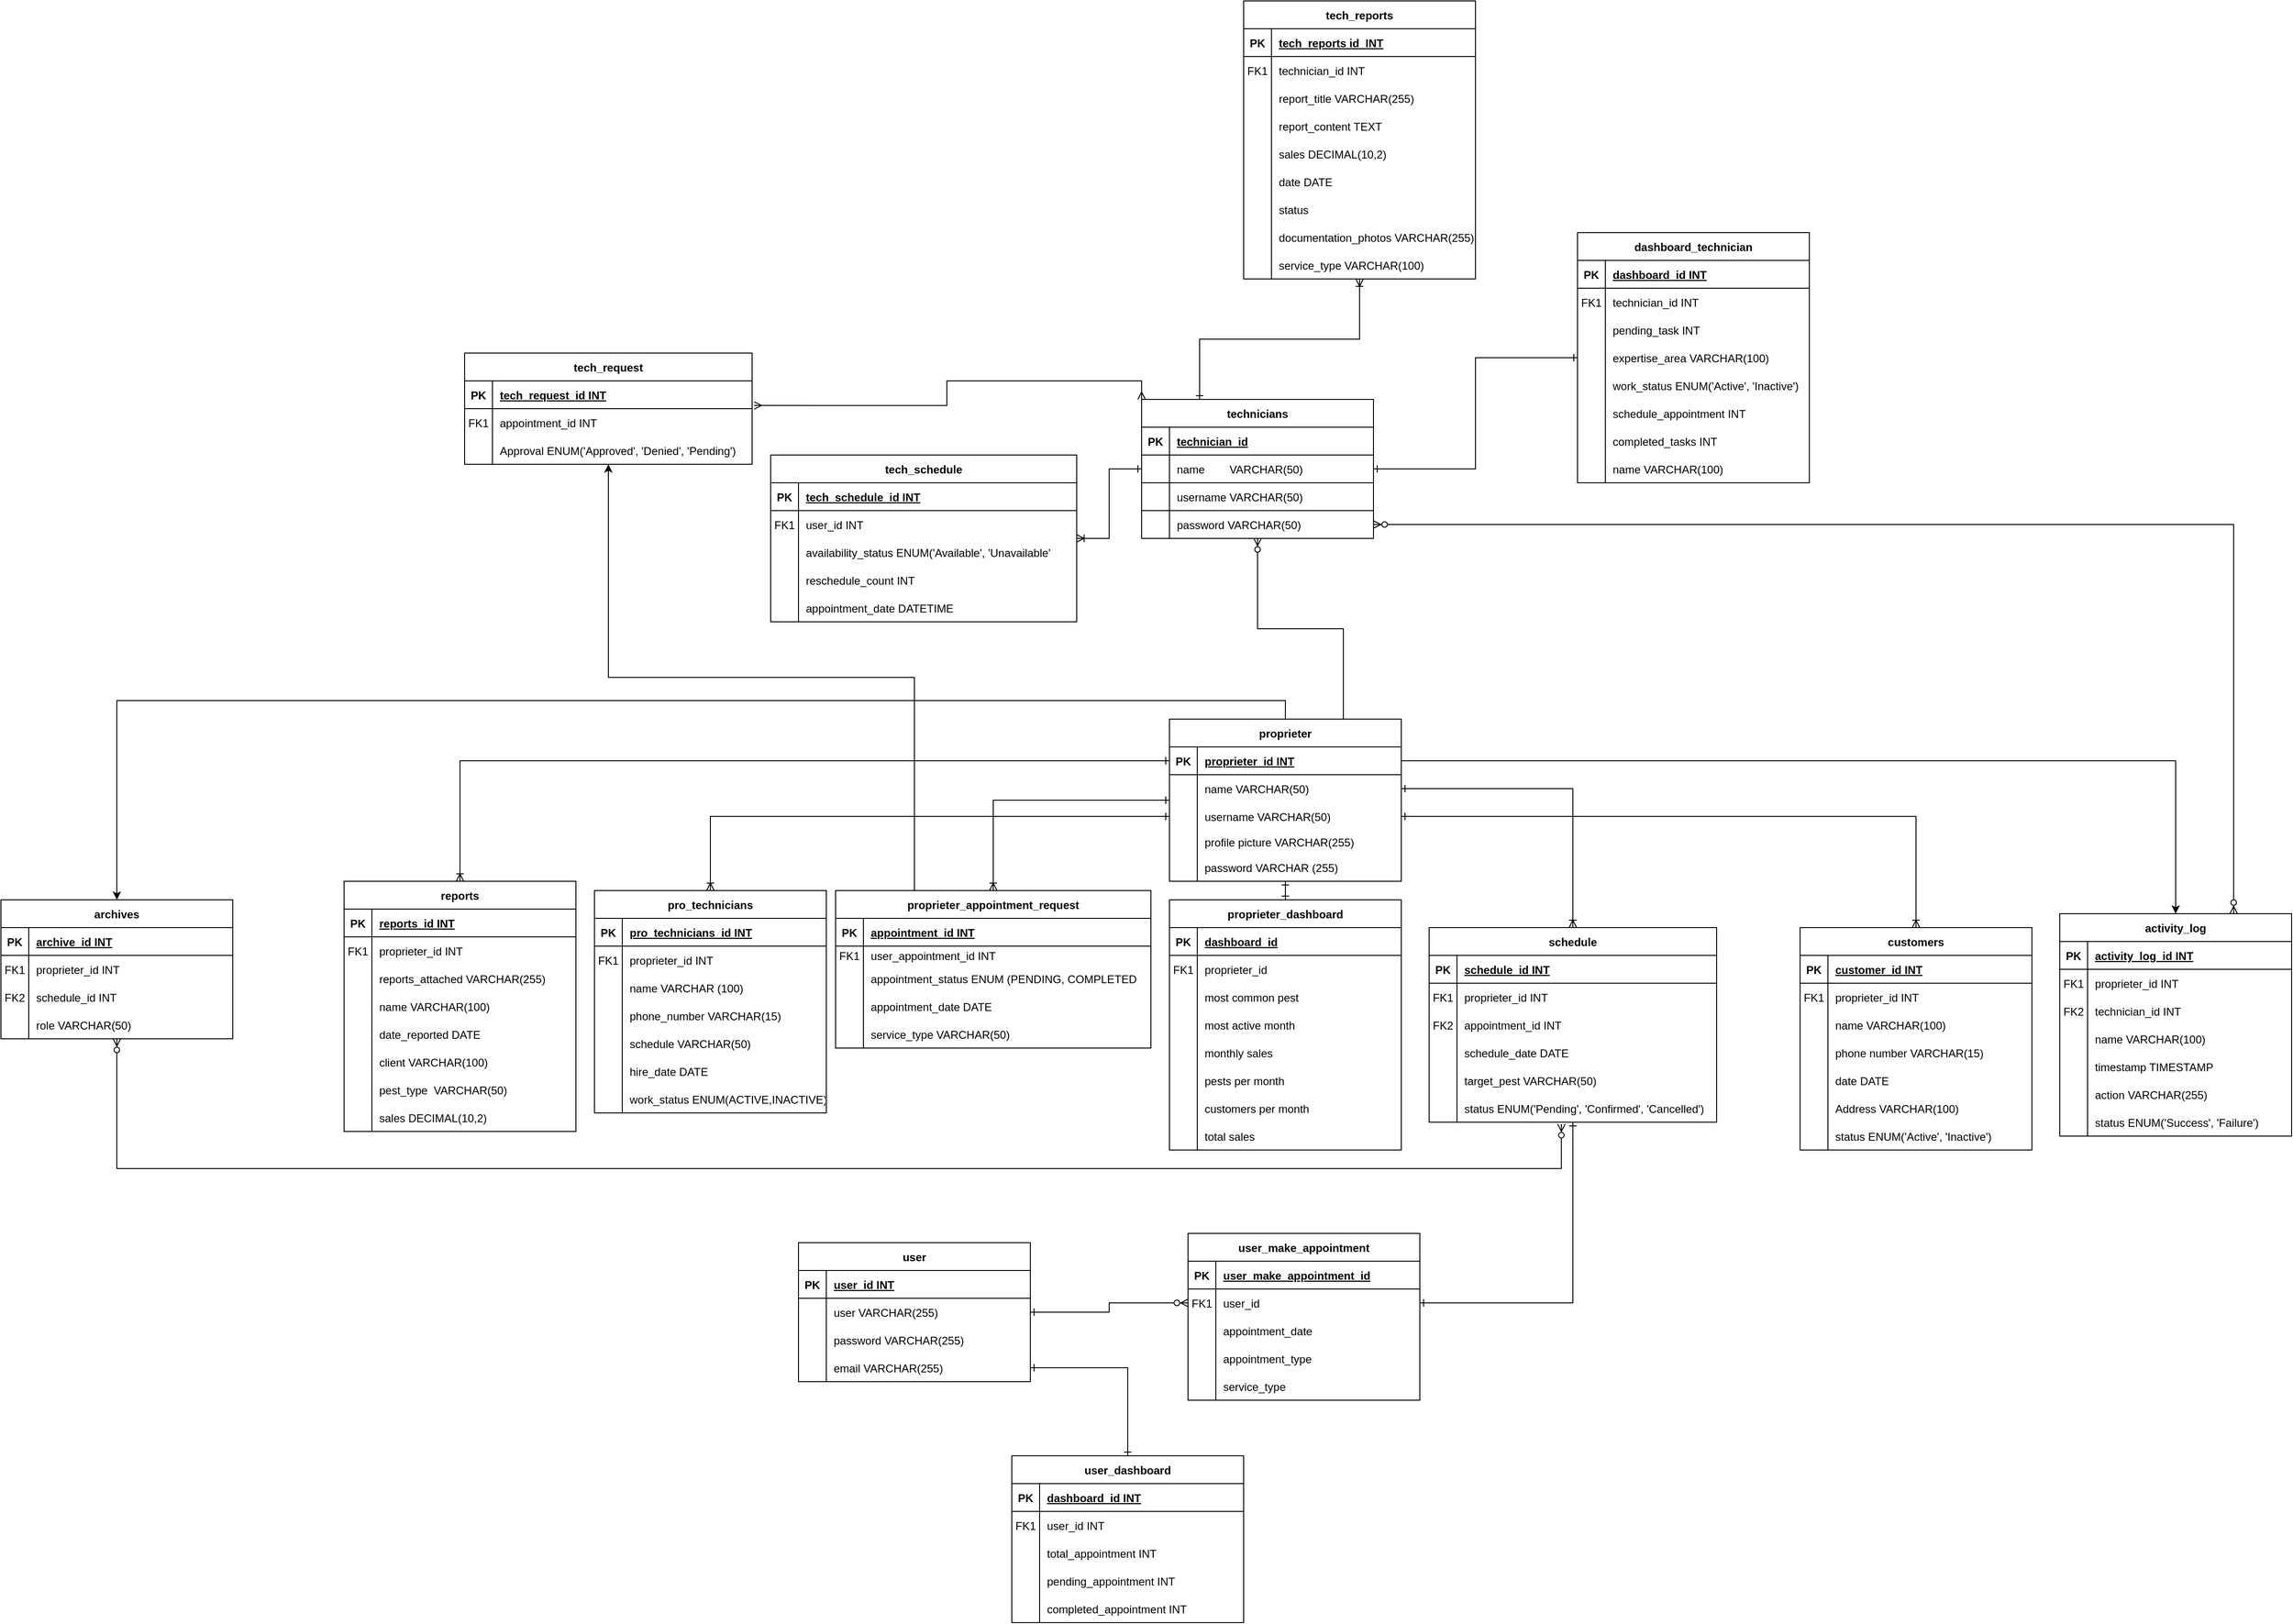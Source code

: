 <mxfile version="25.0.3">
  <diagram id="R2lEEEUBdFMjLlhIrx00" name="Page-1">
    <mxGraphModel dx="3993" dy="4478" grid="1" gridSize="10" guides="1" tooltips="1" connect="1" arrows="1" fold="1" page="1" pageScale="1" pageWidth="850" pageHeight="1100" math="0" shadow="0" extFonts="Permanent Marker^https://fonts.googleapis.com/css?family=Permanent+Marker">
      <root>
        <mxCell id="0" />
        <mxCell id="1" parent="0" />
        <mxCell id="Q827OxSYmzI7BKnQx_9Q-60" style="edgeStyle=orthogonalEdgeStyle;rounded=0;orthogonalLoop=1;jettySize=auto;html=1;endArrow=ERoneToMany;endFill=0;startArrow=ERone;startFill=0;" parent="1" source="C-vyLk0tnHw3VtMMgP7b-23" target="8Mbly1LcSY0_dQATiGGK-1" edge="1">
          <mxGeometry relative="1" as="geometry" />
        </mxCell>
        <mxCell id="Q827OxSYmzI7BKnQx_9Q-64" style="edgeStyle=orthogonalEdgeStyle;rounded=0;orthogonalLoop=1;jettySize=auto;html=1;exitX=0.5;exitY=1;exitDx=0;exitDy=0;entryX=0.5;entryY=0;entryDx=0;entryDy=0;endArrow=ERone;endFill=0;startArrow=ERone;startFill=0;" parent="1" source="C-vyLk0tnHw3VtMMgP7b-23" target="cI71D5kUGtU-VaRdHlNy-118" edge="1">
          <mxGeometry relative="1" as="geometry" />
        </mxCell>
        <mxCell id="Q827OxSYmzI7BKnQx_9Q-76" style="edgeStyle=orthogonalEdgeStyle;rounded=0;orthogonalLoop=1;jettySize=auto;html=1;exitX=0.5;exitY=0;exitDx=0;exitDy=0;entryX=0.5;entryY=0;entryDx=0;entryDy=0;" parent="1" source="C-vyLk0tnHw3VtMMgP7b-23" target="cI71D5kUGtU-VaRdHlNy-57" edge="1">
          <mxGeometry relative="1" as="geometry" />
        </mxCell>
        <mxCell id="Q827OxSYmzI7BKnQx_9Q-81" style="edgeStyle=orthogonalEdgeStyle;rounded=0;orthogonalLoop=1;jettySize=auto;html=1;exitX=0.75;exitY=0;exitDx=0;exitDy=0;startArrow=none;startFill=0;endArrow=ERzeroToMany;endFill=0;" parent="1" source="C-vyLk0tnHw3VtMMgP7b-23" target="cI71D5kUGtU-VaRdHlNy-68" edge="1">
          <mxGeometry relative="1" as="geometry" />
        </mxCell>
        <mxCell id="C-vyLk0tnHw3VtMMgP7b-23" value="proprieter" style="shape=table;startSize=30;container=1;collapsible=1;childLayout=tableLayout;fixedRows=1;rowLines=0;fontStyle=1;align=center;resizeLast=1;" parent="1" vertex="1">
          <mxGeometry x="-120" y="-1725" width="250" height="175" as="geometry">
            <mxRectangle x="-640" y="-1510" width="90" height="30" as="alternateBounds" />
          </mxGeometry>
        </mxCell>
        <mxCell id="C-vyLk0tnHw3VtMMgP7b-24" value="" style="shape=partialRectangle;collapsible=0;dropTarget=0;pointerEvents=0;fillColor=none;points=[[0,0.5],[1,0.5]];portConstraint=eastwest;top=0;left=0;right=0;bottom=1;" parent="C-vyLk0tnHw3VtMMgP7b-23" vertex="1">
          <mxGeometry y="30" width="250" height="30" as="geometry" />
        </mxCell>
        <mxCell id="C-vyLk0tnHw3VtMMgP7b-25" value="PK" style="shape=partialRectangle;overflow=hidden;connectable=0;fillColor=none;top=0;left=0;bottom=0;right=0;fontStyle=1;" parent="C-vyLk0tnHw3VtMMgP7b-24" vertex="1">
          <mxGeometry width="30" height="30" as="geometry">
            <mxRectangle width="30" height="30" as="alternateBounds" />
          </mxGeometry>
        </mxCell>
        <mxCell id="C-vyLk0tnHw3VtMMgP7b-26" value="proprieter_id INT" style="shape=partialRectangle;overflow=hidden;connectable=0;fillColor=none;top=0;left=0;bottom=0;right=0;align=left;spacingLeft=6;fontStyle=5;" parent="C-vyLk0tnHw3VtMMgP7b-24" vertex="1">
          <mxGeometry x="30" width="220" height="30" as="geometry">
            <mxRectangle width="220" height="30" as="alternateBounds" />
          </mxGeometry>
        </mxCell>
        <mxCell id="C-vyLk0tnHw3VtMMgP7b-27" value="" style="shape=partialRectangle;collapsible=0;dropTarget=0;pointerEvents=0;fillColor=none;points=[[0,0.5],[1,0.5]];portConstraint=eastwest;top=0;left=0;right=0;bottom=0;" parent="C-vyLk0tnHw3VtMMgP7b-23" vertex="1">
          <mxGeometry y="60" width="250" height="30" as="geometry" />
        </mxCell>
        <mxCell id="C-vyLk0tnHw3VtMMgP7b-28" value="" style="shape=partialRectangle;overflow=hidden;connectable=0;fillColor=none;top=0;left=0;bottom=0;right=0;" parent="C-vyLk0tnHw3VtMMgP7b-27" vertex="1">
          <mxGeometry width="30" height="30" as="geometry">
            <mxRectangle width="30" height="30" as="alternateBounds" />
          </mxGeometry>
        </mxCell>
        <mxCell id="C-vyLk0tnHw3VtMMgP7b-29" value="name VARCHAR(50)" style="shape=partialRectangle;overflow=hidden;connectable=0;fillColor=none;top=0;left=0;bottom=0;right=0;align=left;spacingLeft=6;" parent="C-vyLk0tnHw3VtMMgP7b-27" vertex="1">
          <mxGeometry x="30" width="220" height="30" as="geometry">
            <mxRectangle width="220" height="30" as="alternateBounds" />
          </mxGeometry>
        </mxCell>
        <mxCell id="1BJjtVjM7_XRCoQA_aKd-12" style="shape=partialRectangle;collapsible=0;dropTarget=0;pointerEvents=0;fillColor=none;points=[[0,0.5],[1,0.5]];portConstraint=eastwest;top=0;left=0;right=0;bottom=0;" parent="C-vyLk0tnHw3VtMMgP7b-23" vertex="1">
          <mxGeometry y="90" width="250" height="30" as="geometry" />
        </mxCell>
        <mxCell id="1BJjtVjM7_XRCoQA_aKd-13" style="shape=partialRectangle;overflow=hidden;connectable=0;fillColor=none;top=0;left=0;bottom=0;right=0;" parent="1BJjtVjM7_XRCoQA_aKd-12" vertex="1">
          <mxGeometry width="30" height="30" as="geometry">
            <mxRectangle width="30" height="30" as="alternateBounds" />
          </mxGeometry>
        </mxCell>
        <mxCell id="1BJjtVjM7_XRCoQA_aKd-14" value="username VARCHAR(50)" style="shape=partialRectangle;overflow=hidden;connectable=0;fillColor=none;top=0;left=0;bottom=0;right=0;align=left;spacingLeft=6;" parent="1BJjtVjM7_XRCoQA_aKd-12" vertex="1">
          <mxGeometry x="30" width="220" height="30" as="geometry">
            <mxRectangle width="220" height="30" as="alternateBounds" />
          </mxGeometry>
        </mxCell>
        <mxCell id="ah3tRG5Q5GwXUM0Duo5X-91" style="shape=partialRectangle;collapsible=0;dropTarget=0;pointerEvents=0;fillColor=none;points=[[0,0.5],[1,0.5]];portConstraint=eastwest;top=0;left=0;right=0;bottom=0;" parent="C-vyLk0tnHw3VtMMgP7b-23" vertex="1">
          <mxGeometry y="120" width="250" height="25" as="geometry" />
        </mxCell>
        <mxCell id="ah3tRG5Q5GwXUM0Duo5X-92" style="shape=partialRectangle;overflow=hidden;connectable=0;fillColor=none;top=0;left=0;bottom=0;right=0;" parent="ah3tRG5Q5GwXUM0Duo5X-91" vertex="1">
          <mxGeometry width="30" height="25" as="geometry">
            <mxRectangle width="30" height="25" as="alternateBounds" />
          </mxGeometry>
        </mxCell>
        <mxCell id="ah3tRG5Q5GwXUM0Duo5X-93" value="profile picture VARCHAR(255)" style="shape=partialRectangle;overflow=hidden;connectable=0;fillColor=none;top=0;left=0;bottom=0;right=0;align=left;spacingLeft=6;" parent="ah3tRG5Q5GwXUM0Duo5X-91" vertex="1">
          <mxGeometry x="30" width="220" height="25" as="geometry">
            <mxRectangle width="220" height="25" as="alternateBounds" />
          </mxGeometry>
        </mxCell>
        <mxCell id="1BJjtVjM7_XRCoQA_aKd-18" style="shape=partialRectangle;collapsible=0;dropTarget=0;pointerEvents=0;fillColor=none;points=[[0,0.5],[1,0.5]];portConstraint=eastwest;top=0;left=0;right=0;bottom=0;" parent="C-vyLk0tnHw3VtMMgP7b-23" vertex="1">
          <mxGeometry y="145" width="250" height="30" as="geometry" />
        </mxCell>
        <mxCell id="1BJjtVjM7_XRCoQA_aKd-19" style="shape=partialRectangle;overflow=hidden;connectable=0;fillColor=none;top=0;left=0;bottom=0;right=0;" parent="1BJjtVjM7_XRCoQA_aKd-18" vertex="1">
          <mxGeometry width="30" height="30" as="geometry">
            <mxRectangle width="30" height="30" as="alternateBounds" />
          </mxGeometry>
        </mxCell>
        <mxCell id="1BJjtVjM7_XRCoQA_aKd-20" value="password VARCHAR (255)" style="shape=partialRectangle;overflow=hidden;connectable=0;fillColor=none;top=0;left=0;bottom=0;right=0;align=left;spacingLeft=6;" parent="1BJjtVjM7_XRCoQA_aKd-18" vertex="1">
          <mxGeometry x="30" width="220" height="30" as="geometry">
            <mxRectangle width="220" height="30" as="alternateBounds" />
          </mxGeometry>
        </mxCell>
        <mxCell id="cI71D5kUGtU-VaRdHlNy-8" value="schedule" style="shape=table;startSize=30;container=1;collapsible=1;childLayout=tableLayout;fixedRows=1;rowLines=0;fontStyle=1;align=center;resizeLast=1;" parent="1" vertex="1">
          <mxGeometry x="160" y="-1500" width="310" height="210" as="geometry" />
        </mxCell>
        <mxCell id="cI71D5kUGtU-VaRdHlNy-9" value="" style="shape=partialRectangle;collapsible=0;dropTarget=0;pointerEvents=0;fillColor=none;points=[[0,0.5],[1,0.5]];portConstraint=eastwest;top=0;left=0;right=0;bottom=1;" parent="cI71D5kUGtU-VaRdHlNy-8" vertex="1">
          <mxGeometry y="30" width="310" height="30" as="geometry" />
        </mxCell>
        <mxCell id="cI71D5kUGtU-VaRdHlNy-10" value="PK" style="shape=partialRectangle;overflow=hidden;connectable=0;fillColor=none;top=0;left=0;bottom=0;right=0;fontStyle=1;" parent="cI71D5kUGtU-VaRdHlNy-9" vertex="1">
          <mxGeometry width="30" height="30" as="geometry">
            <mxRectangle width="30" height="30" as="alternateBounds" />
          </mxGeometry>
        </mxCell>
        <mxCell id="cI71D5kUGtU-VaRdHlNy-11" value="schedule_id INT" style="shape=partialRectangle;overflow=hidden;connectable=0;fillColor=none;top=0;left=0;bottom=0;right=0;align=left;spacingLeft=6;fontStyle=5;" parent="cI71D5kUGtU-VaRdHlNy-9" vertex="1">
          <mxGeometry x="30" width="280" height="30" as="geometry">
            <mxRectangle width="280" height="30" as="alternateBounds" />
          </mxGeometry>
        </mxCell>
        <mxCell id="cI71D5kUGtU-VaRdHlNy-12" value="" style="shape=partialRectangle;collapsible=0;dropTarget=0;pointerEvents=0;fillColor=none;points=[[0,0.5],[1,0.5]];portConstraint=eastwest;top=0;left=0;right=0;bottom=0;" parent="cI71D5kUGtU-VaRdHlNy-8" vertex="1">
          <mxGeometry y="60" width="310" height="30" as="geometry" />
        </mxCell>
        <mxCell id="cI71D5kUGtU-VaRdHlNy-13" value="FK1" style="shape=partialRectangle;overflow=hidden;connectable=0;fillColor=none;top=0;left=0;bottom=0;right=0;" parent="cI71D5kUGtU-VaRdHlNy-12" vertex="1">
          <mxGeometry width="30" height="30" as="geometry">
            <mxRectangle width="30" height="30" as="alternateBounds" />
          </mxGeometry>
        </mxCell>
        <mxCell id="cI71D5kUGtU-VaRdHlNy-14" value="proprieter_id INT" style="shape=partialRectangle;overflow=hidden;connectable=0;fillColor=none;top=0;left=0;bottom=0;right=0;align=left;spacingLeft=6;" parent="cI71D5kUGtU-VaRdHlNy-12" vertex="1">
          <mxGeometry x="30" width="280" height="30" as="geometry">
            <mxRectangle width="280" height="30" as="alternateBounds" />
          </mxGeometry>
        </mxCell>
        <mxCell id="cI71D5kUGtU-VaRdHlNy-198" style="shape=partialRectangle;collapsible=0;dropTarget=0;pointerEvents=0;fillColor=none;points=[[0,0.5],[1,0.5]];portConstraint=eastwest;top=0;left=0;right=0;bottom=0;" parent="cI71D5kUGtU-VaRdHlNy-8" vertex="1">
          <mxGeometry y="90" width="310" height="30" as="geometry" />
        </mxCell>
        <mxCell id="cI71D5kUGtU-VaRdHlNy-199" value="FK2" style="shape=partialRectangle;overflow=hidden;connectable=0;fillColor=none;top=0;left=0;bottom=0;right=0;" parent="cI71D5kUGtU-VaRdHlNy-198" vertex="1">
          <mxGeometry width="30" height="30" as="geometry">
            <mxRectangle width="30" height="30" as="alternateBounds" />
          </mxGeometry>
        </mxCell>
        <mxCell id="cI71D5kUGtU-VaRdHlNy-200" value="appointment_id INT" style="shape=partialRectangle;overflow=hidden;connectable=0;fillColor=none;top=0;left=0;bottom=0;right=0;align=left;spacingLeft=6;" parent="cI71D5kUGtU-VaRdHlNy-198" vertex="1">
          <mxGeometry x="30" width="280" height="30" as="geometry">
            <mxRectangle width="280" height="30" as="alternateBounds" />
          </mxGeometry>
        </mxCell>
        <mxCell id="cI71D5kUGtU-VaRdHlNy-192" style="shape=partialRectangle;collapsible=0;dropTarget=0;pointerEvents=0;fillColor=none;points=[[0,0.5],[1,0.5]];portConstraint=eastwest;top=0;left=0;right=0;bottom=0;" parent="cI71D5kUGtU-VaRdHlNy-8" vertex="1">
          <mxGeometry y="120" width="310" height="30" as="geometry" />
        </mxCell>
        <mxCell id="cI71D5kUGtU-VaRdHlNy-193" style="shape=partialRectangle;overflow=hidden;connectable=0;fillColor=none;top=0;left=0;bottom=0;right=0;" parent="cI71D5kUGtU-VaRdHlNy-192" vertex="1">
          <mxGeometry width="30" height="30" as="geometry">
            <mxRectangle width="30" height="30" as="alternateBounds" />
          </mxGeometry>
        </mxCell>
        <mxCell id="cI71D5kUGtU-VaRdHlNy-194" value="schedule_date DATE" style="shape=partialRectangle;overflow=hidden;connectable=0;fillColor=none;top=0;left=0;bottom=0;right=0;align=left;spacingLeft=6;" parent="cI71D5kUGtU-VaRdHlNy-192" vertex="1">
          <mxGeometry x="30" width="280" height="30" as="geometry">
            <mxRectangle width="280" height="30" as="alternateBounds" />
          </mxGeometry>
        </mxCell>
        <mxCell id="ah3tRG5Q5GwXUM0Duo5X-1" style="shape=partialRectangle;collapsible=0;dropTarget=0;pointerEvents=0;fillColor=none;points=[[0,0.5],[1,0.5]];portConstraint=eastwest;top=0;left=0;right=0;bottom=0;" parent="cI71D5kUGtU-VaRdHlNy-8" vertex="1">
          <mxGeometry y="150" width="310" height="30" as="geometry" />
        </mxCell>
        <mxCell id="ah3tRG5Q5GwXUM0Duo5X-2" style="shape=partialRectangle;overflow=hidden;connectable=0;fillColor=none;top=0;left=0;bottom=0;right=0;" parent="ah3tRG5Q5GwXUM0Duo5X-1" vertex="1">
          <mxGeometry width="30" height="30" as="geometry">
            <mxRectangle width="30" height="30" as="alternateBounds" />
          </mxGeometry>
        </mxCell>
        <mxCell id="ah3tRG5Q5GwXUM0Duo5X-3" value="target_pest VARCHAR(50)" style="shape=partialRectangle;overflow=hidden;connectable=0;fillColor=none;top=0;left=0;bottom=0;right=0;align=left;spacingLeft=6;" parent="ah3tRG5Q5GwXUM0Duo5X-1" vertex="1">
          <mxGeometry x="30" width="280" height="30" as="geometry">
            <mxRectangle width="280" height="30" as="alternateBounds" />
          </mxGeometry>
        </mxCell>
        <mxCell id="cI71D5kUGtU-VaRdHlNy-189" style="shape=partialRectangle;collapsible=0;dropTarget=0;pointerEvents=0;fillColor=none;points=[[0,0.5],[1,0.5]];portConstraint=eastwest;top=0;left=0;right=0;bottom=0;" parent="cI71D5kUGtU-VaRdHlNy-8" vertex="1">
          <mxGeometry y="180" width="310" height="30" as="geometry" />
        </mxCell>
        <mxCell id="cI71D5kUGtU-VaRdHlNy-190" style="shape=partialRectangle;overflow=hidden;connectable=0;fillColor=none;top=0;left=0;bottom=0;right=0;" parent="cI71D5kUGtU-VaRdHlNy-189" vertex="1">
          <mxGeometry width="30" height="30" as="geometry">
            <mxRectangle width="30" height="30" as="alternateBounds" />
          </mxGeometry>
        </mxCell>
        <mxCell id="cI71D5kUGtU-VaRdHlNy-191" value="status ENUM(&#39;Pending&#39;, &#39;Confirmed&#39;, &#39;Cancelled&#39;)" style="shape=partialRectangle;overflow=hidden;connectable=0;fillColor=none;top=0;left=0;bottom=0;right=0;align=left;spacingLeft=6;" parent="cI71D5kUGtU-VaRdHlNy-189" vertex="1">
          <mxGeometry x="30" width="280" height="30" as="geometry">
            <mxRectangle width="280" height="30" as="alternateBounds" />
          </mxGeometry>
        </mxCell>
        <mxCell id="cI71D5kUGtU-VaRdHlNy-15" value="activity_log" style="shape=table;startSize=30;container=1;collapsible=1;childLayout=tableLayout;fixedRows=1;rowLines=0;fontStyle=1;align=center;resizeLast=1;" parent="1" vertex="1">
          <mxGeometry x="840" y="-1515" width="250" height="240" as="geometry" />
        </mxCell>
        <mxCell id="cI71D5kUGtU-VaRdHlNy-16" value="" style="shape=partialRectangle;collapsible=0;dropTarget=0;pointerEvents=0;fillColor=none;points=[[0,0.5],[1,0.5]];portConstraint=eastwest;top=0;left=0;right=0;bottom=1;" parent="cI71D5kUGtU-VaRdHlNy-15" vertex="1">
          <mxGeometry y="30" width="250" height="30" as="geometry" />
        </mxCell>
        <mxCell id="cI71D5kUGtU-VaRdHlNy-17" value="PK" style="shape=partialRectangle;overflow=hidden;connectable=0;fillColor=none;top=0;left=0;bottom=0;right=0;fontStyle=1;" parent="cI71D5kUGtU-VaRdHlNy-16" vertex="1">
          <mxGeometry width="30" height="30" as="geometry">
            <mxRectangle width="30" height="30" as="alternateBounds" />
          </mxGeometry>
        </mxCell>
        <mxCell id="cI71D5kUGtU-VaRdHlNy-18" value="activity_log_id INT" style="shape=partialRectangle;overflow=hidden;connectable=0;fillColor=none;top=0;left=0;bottom=0;right=0;align=left;spacingLeft=6;fontStyle=5;" parent="cI71D5kUGtU-VaRdHlNy-16" vertex="1">
          <mxGeometry x="30" width="220" height="30" as="geometry">
            <mxRectangle width="220" height="30" as="alternateBounds" />
          </mxGeometry>
        </mxCell>
        <mxCell id="cI71D5kUGtU-VaRdHlNy-19" value="" style="shape=partialRectangle;collapsible=0;dropTarget=0;pointerEvents=0;fillColor=none;points=[[0,0.5],[1,0.5]];portConstraint=eastwest;top=0;left=0;right=0;bottom=0;" parent="cI71D5kUGtU-VaRdHlNy-15" vertex="1">
          <mxGeometry y="60" width="250" height="30" as="geometry" />
        </mxCell>
        <mxCell id="cI71D5kUGtU-VaRdHlNy-20" value="FK1" style="shape=partialRectangle;overflow=hidden;connectable=0;fillColor=none;top=0;left=0;bottom=0;right=0;" parent="cI71D5kUGtU-VaRdHlNy-19" vertex="1">
          <mxGeometry width="30" height="30" as="geometry">
            <mxRectangle width="30" height="30" as="alternateBounds" />
          </mxGeometry>
        </mxCell>
        <mxCell id="cI71D5kUGtU-VaRdHlNy-21" value="proprieter_id INT" style="shape=partialRectangle;overflow=hidden;connectable=0;fillColor=none;top=0;left=0;bottom=0;right=0;align=left;spacingLeft=6;" parent="cI71D5kUGtU-VaRdHlNy-19" vertex="1">
          <mxGeometry x="30" width="220" height="30" as="geometry">
            <mxRectangle width="220" height="30" as="alternateBounds" />
          </mxGeometry>
        </mxCell>
        <mxCell id="cI71D5kUGtU-VaRdHlNy-22" value="" style="shape=partialRectangle;collapsible=0;dropTarget=0;pointerEvents=0;fillColor=none;points=[[0,0.5],[1,0.5]];portConstraint=eastwest;top=0;left=0;right=0;bottom=0;" parent="cI71D5kUGtU-VaRdHlNy-15" vertex="1">
          <mxGeometry y="90" width="250" height="30" as="geometry" />
        </mxCell>
        <mxCell id="cI71D5kUGtU-VaRdHlNy-23" value="FK2" style="shape=partialRectangle;overflow=hidden;connectable=0;fillColor=none;top=0;left=0;bottom=0;right=0;" parent="cI71D5kUGtU-VaRdHlNy-22" vertex="1">
          <mxGeometry width="30" height="30" as="geometry">
            <mxRectangle width="30" height="30" as="alternateBounds" />
          </mxGeometry>
        </mxCell>
        <mxCell id="cI71D5kUGtU-VaRdHlNy-24" value="technician_id INT" style="shape=partialRectangle;overflow=hidden;connectable=0;fillColor=none;top=0;left=0;bottom=0;right=0;align=left;spacingLeft=6;" parent="cI71D5kUGtU-VaRdHlNy-22" vertex="1">
          <mxGeometry x="30" width="220" height="30" as="geometry">
            <mxRectangle width="220" height="30" as="alternateBounds" />
          </mxGeometry>
        </mxCell>
        <mxCell id="cI71D5kUGtU-VaRdHlNy-213" style="shape=partialRectangle;collapsible=0;dropTarget=0;pointerEvents=0;fillColor=none;points=[[0,0.5],[1,0.5]];portConstraint=eastwest;top=0;left=0;right=0;bottom=0;" parent="cI71D5kUGtU-VaRdHlNy-15" vertex="1">
          <mxGeometry y="120" width="250" height="30" as="geometry" />
        </mxCell>
        <mxCell id="cI71D5kUGtU-VaRdHlNy-214" style="shape=partialRectangle;overflow=hidden;connectable=0;fillColor=none;top=0;left=0;bottom=0;right=0;" parent="cI71D5kUGtU-VaRdHlNy-213" vertex="1">
          <mxGeometry width="30" height="30" as="geometry">
            <mxRectangle width="30" height="30" as="alternateBounds" />
          </mxGeometry>
        </mxCell>
        <mxCell id="cI71D5kUGtU-VaRdHlNy-215" value="name VARCHAR(100)" style="shape=partialRectangle;overflow=hidden;connectable=0;fillColor=none;top=0;left=0;bottom=0;right=0;align=left;spacingLeft=6;" parent="cI71D5kUGtU-VaRdHlNy-213" vertex="1">
          <mxGeometry x="30" width="220" height="30" as="geometry">
            <mxRectangle width="220" height="30" as="alternateBounds" />
          </mxGeometry>
        </mxCell>
        <mxCell id="cI71D5kUGtU-VaRdHlNy-216" style="shape=partialRectangle;collapsible=0;dropTarget=0;pointerEvents=0;fillColor=none;points=[[0,0.5],[1,0.5]];portConstraint=eastwest;top=0;left=0;right=0;bottom=0;" parent="cI71D5kUGtU-VaRdHlNy-15" vertex="1">
          <mxGeometry y="150" width="250" height="30" as="geometry" />
        </mxCell>
        <mxCell id="cI71D5kUGtU-VaRdHlNy-217" style="shape=partialRectangle;overflow=hidden;connectable=0;fillColor=none;top=0;left=0;bottom=0;right=0;" parent="cI71D5kUGtU-VaRdHlNy-216" vertex="1">
          <mxGeometry width="30" height="30" as="geometry">
            <mxRectangle width="30" height="30" as="alternateBounds" />
          </mxGeometry>
        </mxCell>
        <mxCell id="cI71D5kUGtU-VaRdHlNy-218" value="timestamp TIMESTAMP" style="shape=partialRectangle;overflow=hidden;connectable=0;fillColor=none;top=0;left=0;bottom=0;right=0;align=left;spacingLeft=6;" parent="cI71D5kUGtU-VaRdHlNy-216" vertex="1">
          <mxGeometry x="30" width="220" height="30" as="geometry">
            <mxRectangle width="220" height="30" as="alternateBounds" />
          </mxGeometry>
        </mxCell>
        <mxCell id="cI71D5kUGtU-VaRdHlNy-219" style="shape=partialRectangle;collapsible=0;dropTarget=0;pointerEvents=0;fillColor=none;points=[[0,0.5],[1,0.5]];portConstraint=eastwest;top=0;left=0;right=0;bottom=0;" parent="cI71D5kUGtU-VaRdHlNy-15" vertex="1">
          <mxGeometry y="180" width="250" height="30" as="geometry" />
        </mxCell>
        <mxCell id="cI71D5kUGtU-VaRdHlNy-220" style="shape=partialRectangle;overflow=hidden;connectable=0;fillColor=none;top=0;left=0;bottom=0;right=0;" parent="cI71D5kUGtU-VaRdHlNy-219" vertex="1">
          <mxGeometry width="30" height="30" as="geometry">
            <mxRectangle width="30" height="30" as="alternateBounds" />
          </mxGeometry>
        </mxCell>
        <mxCell id="cI71D5kUGtU-VaRdHlNy-221" value="action VARCHAR(255)" style="shape=partialRectangle;overflow=hidden;connectable=0;fillColor=none;top=0;left=0;bottom=0;right=0;align=left;spacingLeft=6;" parent="cI71D5kUGtU-VaRdHlNy-219" vertex="1">
          <mxGeometry x="30" width="220" height="30" as="geometry">
            <mxRectangle width="220" height="30" as="alternateBounds" />
          </mxGeometry>
        </mxCell>
        <mxCell id="cI71D5kUGtU-VaRdHlNy-222" style="shape=partialRectangle;collapsible=0;dropTarget=0;pointerEvents=0;fillColor=none;points=[[0,0.5],[1,0.5]];portConstraint=eastwest;top=0;left=0;right=0;bottom=0;" parent="cI71D5kUGtU-VaRdHlNy-15" vertex="1">
          <mxGeometry y="210" width="250" height="30" as="geometry" />
        </mxCell>
        <mxCell id="cI71D5kUGtU-VaRdHlNy-223" style="shape=partialRectangle;overflow=hidden;connectable=0;fillColor=none;top=0;left=0;bottom=0;right=0;" parent="cI71D5kUGtU-VaRdHlNy-222" vertex="1">
          <mxGeometry width="30" height="30" as="geometry">
            <mxRectangle width="30" height="30" as="alternateBounds" />
          </mxGeometry>
        </mxCell>
        <mxCell id="cI71D5kUGtU-VaRdHlNy-224" value="status ENUM(&#39;Success&#39;, &#39;Failure&#39;)" style="shape=partialRectangle;overflow=hidden;connectable=0;fillColor=none;top=0;left=0;bottom=0;right=0;align=left;spacingLeft=6;" parent="cI71D5kUGtU-VaRdHlNy-222" vertex="1">
          <mxGeometry x="30" width="220" height="30" as="geometry">
            <mxRectangle width="220" height="30" as="alternateBounds" />
          </mxGeometry>
        </mxCell>
        <mxCell id="cI71D5kUGtU-VaRdHlNy-26" value="customers" style="shape=table;startSize=30;container=1;collapsible=1;childLayout=tableLayout;fixedRows=1;rowLines=0;fontStyle=1;align=center;resizeLast=1;" parent="1" vertex="1">
          <mxGeometry x="560" y="-1500" width="250" height="240" as="geometry" />
        </mxCell>
        <mxCell id="cI71D5kUGtU-VaRdHlNy-27" value="" style="shape=partialRectangle;collapsible=0;dropTarget=0;pointerEvents=0;fillColor=none;points=[[0,0.5],[1,0.5]];portConstraint=eastwest;top=0;left=0;right=0;bottom=1;" parent="cI71D5kUGtU-VaRdHlNy-26" vertex="1">
          <mxGeometry y="30" width="250" height="30" as="geometry" />
        </mxCell>
        <mxCell id="cI71D5kUGtU-VaRdHlNy-28" value="PK" style="shape=partialRectangle;overflow=hidden;connectable=0;fillColor=none;top=0;left=0;bottom=0;right=0;fontStyle=1;" parent="cI71D5kUGtU-VaRdHlNy-27" vertex="1">
          <mxGeometry width="30" height="30" as="geometry">
            <mxRectangle width="30" height="30" as="alternateBounds" />
          </mxGeometry>
        </mxCell>
        <mxCell id="cI71D5kUGtU-VaRdHlNy-29" value="customer_id INT" style="shape=partialRectangle;overflow=hidden;connectable=0;fillColor=none;top=0;left=0;bottom=0;right=0;align=left;spacingLeft=6;fontStyle=5;" parent="cI71D5kUGtU-VaRdHlNy-27" vertex="1">
          <mxGeometry x="30" width="220" height="30" as="geometry">
            <mxRectangle width="220" height="30" as="alternateBounds" />
          </mxGeometry>
        </mxCell>
        <mxCell id="cI71D5kUGtU-VaRdHlNy-30" value="" style="shape=partialRectangle;collapsible=0;dropTarget=0;pointerEvents=0;fillColor=none;points=[[0,0.5],[1,0.5]];portConstraint=eastwest;top=0;left=0;right=0;bottom=0;" parent="cI71D5kUGtU-VaRdHlNy-26" vertex="1">
          <mxGeometry y="60" width="250" height="30" as="geometry" />
        </mxCell>
        <mxCell id="cI71D5kUGtU-VaRdHlNy-31" value="FK1" style="shape=partialRectangle;overflow=hidden;connectable=0;fillColor=none;top=0;left=0;bottom=0;right=0;" parent="cI71D5kUGtU-VaRdHlNy-30" vertex="1">
          <mxGeometry width="30" height="30" as="geometry">
            <mxRectangle width="30" height="30" as="alternateBounds" />
          </mxGeometry>
        </mxCell>
        <mxCell id="cI71D5kUGtU-VaRdHlNy-32" value="proprieter_id INT" style="shape=partialRectangle;overflow=hidden;connectable=0;fillColor=none;top=0;left=0;bottom=0;right=0;align=left;spacingLeft=6;" parent="cI71D5kUGtU-VaRdHlNy-30" vertex="1">
          <mxGeometry x="30" width="220" height="30" as="geometry">
            <mxRectangle width="220" height="30" as="alternateBounds" />
          </mxGeometry>
        </mxCell>
        <mxCell id="cI71D5kUGtU-VaRdHlNy-33" value="" style="shape=partialRectangle;collapsible=0;dropTarget=0;pointerEvents=0;fillColor=none;points=[[0,0.5],[1,0.5]];portConstraint=eastwest;top=0;left=0;right=0;bottom=0;" parent="cI71D5kUGtU-VaRdHlNy-26" vertex="1">
          <mxGeometry y="90" width="250" height="30" as="geometry" />
        </mxCell>
        <mxCell id="cI71D5kUGtU-VaRdHlNy-34" value="" style="shape=partialRectangle;overflow=hidden;connectable=0;fillColor=none;top=0;left=0;bottom=0;right=0;" parent="cI71D5kUGtU-VaRdHlNy-33" vertex="1">
          <mxGeometry width="30" height="30" as="geometry">
            <mxRectangle width="30" height="30" as="alternateBounds" />
          </mxGeometry>
        </mxCell>
        <mxCell id="cI71D5kUGtU-VaRdHlNy-35" value="name VARCHAR(100)" style="shape=partialRectangle;overflow=hidden;connectable=0;fillColor=none;top=0;left=0;bottom=0;right=0;align=left;spacingLeft=6;" parent="cI71D5kUGtU-VaRdHlNy-33" vertex="1">
          <mxGeometry x="30" width="220" height="30" as="geometry">
            <mxRectangle width="220" height="30" as="alternateBounds" />
          </mxGeometry>
        </mxCell>
        <mxCell id="cI71D5kUGtU-VaRdHlNy-182" style="shape=partialRectangle;collapsible=0;dropTarget=0;pointerEvents=0;fillColor=none;points=[[0,0.5],[1,0.5]];portConstraint=eastwest;top=0;left=0;right=0;bottom=0;" parent="cI71D5kUGtU-VaRdHlNy-26" vertex="1">
          <mxGeometry y="120" width="250" height="30" as="geometry" />
        </mxCell>
        <mxCell id="cI71D5kUGtU-VaRdHlNy-183" style="shape=partialRectangle;overflow=hidden;connectable=0;fillColor=none;top=0;left=0;bottom=0;right=0;" parent="cI71D5kUGtU-VaRdHlNy-182" vertex="1">
          <mxGeometry width="30" height="30" as="geometry">
            <mxRectangle width="30" height="30" as="alternateBounds" />
          </mxGeometry>
        </mxCell>
        <mxCell id="cI71D5kUGtU-VaRdHlNy-184" value="phone number VARCHAR(15)" style="shape=partialRectangle;overflow=hidden;connectable=0;fillColor=none;top=0;left=0;bottom=0;right=0;align=left;spacingLeft=6;" parent="cI71D5kUGtU-VaRdHlNy-182" vertex="1">
          <mxGeometry x="30" width="220" height="30" as="geometry">
            <mxRectangle width="220" height="30" as="alternateBounds" />
          </mxGeometry>
        </mxCell>
        <mxCell id="cI71D5kUGtU-VaRdHlNy-179" style="shape=partialRectangle;collapsible=0;dropTarget=0;pointerEvents=0;fillColor=none;points=[[0,0.5],[1,0.5]];portConstraint=eastwest;top=0;left=0;right=0;bottom=0;" parent="cI71D5kUGtU-VaRdHlNy-26" vertex="1">
          <mxGeometry y="150" width="250" height="30" as="geometry" />
        </mxCell>
        <mxCell id="cI71D5kUGtU-VaRdHlNy-180" style="shape=partialRectangle;overflow=hidden;connectable=0;fillColor=none;top=0;left=0;bottom=0;right=0;" parent="cI71D5kUGtU-VaRdHlNy-179" vertex="1">
          <mxGeometry width="30" height="30" as="geometry">
            <mxRectangle width="30" height="30" as="alternateBounds" />
          </mxGeometry>
        </mxCell>
        <mxCell id="cI71D5kUGtU-VaRdHlNy-181" value="date DATE" style="shape=partialRectangle;overflow=hidden;connectable=0;fillColor=none;top=0;left=0;bottom=0;right=0;align=left;spacingLeft=6;" parent="cI71D5kUGtU-VaRdHlNy-179" vertex="1">
          <mxGeometry x="30" width="220" height="30" as="geometry">
            <mxRectangle width="220" height="30" as="alternateBounds" />
          </mxGeometry>
        </mxCell>
        <mxCell id="cI71D5kUGtU-VaRdHlNy-176" style="shape=partialRectangle;collapsible=0;dropTarget=0;pointerEvents=0;fillColor=none;points=[[0,0.5],[1,0.5]];portConstraint=eastwest;top=0;left=0;right=0;bottom=0;" parent="cI71D5kUGtU-VaRdHlNy-26" vertex="1">
          <mxGeometry y="180" width="250" height="30" as="geometry" />
        </mxCell>
        <mxCell id="cI71D5kUGtU-VaRdHlNy-177" style="shape=partialRectangle;overflow=hidden;connectable=0;fillColor=none;top=0;left=0;bottom=0;right=0;" parent="cI71D5kUGtU-VaRdHlNy-176" vertex="1">
          <mxGeometry width="30" height="30" as="geometry">
            <mxRectangle width="30" height="30" as="alternateBounds" />
          </mxGeometry>
        </mxCell>
        <mxCell id="cI71D5kUGtU-VaRdHlNy-178" value="Address VARCHAR(100)" style="shape=partialRectangle;overflow=hidden;connectable=0;fillColor=none;top=0;left=0;bottom=0;right=0;align=left;spacingLeft=6;" parent="cI71D5kUGtU-VaRdHlNy-176" vertex="1">
          <mxGeometry x="30" width="220" height="30" as="geometry">
            <mxRectangle width="220" height="30" as="alternateBounds" />
          </mxGeometry>
        </mxCell>
        <mxCell id="cI71D5kUGtU-VaRdHlNy-173" style="shape=partialRectangle;collapsible=0;dropTarget=0;pointerEvents=0;fillColor=none;points=[[0,0.5],[1,0.5]];portConstraint=eastwest;top=0;left=0;right=0;bottom=0;" parent="cI71D5kUGtU-VaRdHlNy-26" vertex="1">
          <mxGeometry y="210" width="250" height="30" as="geometry" />
        </mxCell>
        <mxCell id="cI71D5kUGtU-VaRdHlNy-174" style="shape=partialRectangle;overflow=hidden;connectable=0;fillColor=none;top=0;left=0;bottom=0;right=0;" parent="cI71D5kUGtU-VaRdHlNy-173" vertex="1">
          <mxGeometry width="30" height="30" as="geometry">
            <mxRectangle width="30" height="30" as="alternateBounds" />
          </mxGeometry>
        </mxCell>
        <mxCell id="cI71D5kUGtU-VaRdHlNy-175" value="status ENUM(&#39;Active&#39;, &#39;Inactive&#39;)" style="shape=partialRectangle;overflow=hidden;connectable=0;fillColor=none;top=0;left=0;bottom=0;right=0;align=left;spacingLeft=6;" parent="cI71D5kUGtU-VaRdHlNy-173" vertex="1">
          <mxGeometry x="30" width="220" height="30" as="geometry">
            <mxRectangle width="220" height="30" as="alternateBounds" />
          </mxGeometry>
        </mxCell>
        <mxCell id="cI71D5kUGtU-VaRdHlNy-37" value="pro_technicians" style="shape=table;startSize=30;container=1;collapsible=1;childLayout=tableLayout;fixedRows=1;rowLines=0;fontStyle=1;align=center;resizeLast=1;" parent="1" vertex="1">
          <mxGeometry x="-740" y="-1540" width="250" height="240" as="geometry" />
        </mxCell>
        <mxCell id="cI71D5kUGtU-VaRdHlNy-38" value="" style="shape=partialRectangle;collapsible=0;dropTarget=0;pointerEvents=0;fillColor=none;points=[[0,0.5],[1,0.5]];portConstraint=eastwest;top=0;left=0;right=0;bottom=1;" parent="cI71D5kUGtU-VaRdHlNy-37" vertex="1">
          <mxGeometry y="30" width="250" height="30" as="geometry" />
        </mxCell>
        <mxCell id="cI71D5kUGtU-VaRdHlNy-39" value="PK" style="shape=partialRectangle;overflow=hidden;connectable=0;fillColor=none;top=0;left=0;bottom=0;right=0;fontStyle=1;" parent="cI71D5kUGtU-VaRdHlNy-38" vertex="1">
          <mxGeometry width="30" height="30" as="geometry">
            <mxRectangle width="30" height="30" as="alternateBounds" />
          </mxGeometry>
        </mxCell>
        <mxCell id="cI71D5kUGtU-VaRdHlNy-40" value="pro_technicians_id INT" style="shape=partialRectangle;overflow=hidden;connectable=0;fillColor=none;top=0;left=0;bottom=0;right=0;align=left;spacingLeft=6;fontStyle=5;" parent="cI71D5kUGtU-VaRdHlNy-38" vertex="1">
          <mxGeometry x="30" width="220" height="30" as="geometry">
            <mxRectangle width="220" height="30" as="alternateBounds" />
          </mxGeometry>
        </mxCell>
        <mxCell id="cI71D5kUGtU-VaRdHlNy-41" value="" style="shape=partialRectangle;collapsible=0;dropTarget=0;pointerEvents=0;fillColor=none;points=[[0,0.5],[1,0.5]];portConstraint=eastwest;top=0;left=0;right=0;bottom=0;" parent="cI71D5kUGtU-VaRdHlNy-37" vertex="1">
          <mxGeometry y="60" width="250" height="30" as="geometry" />
        </mxCell>
        <mxCell id="cI71D5kUGtU-VaRdHlNy-42" value="FK1" style="shape=partialRectangle;overflow=hidden;connectable=0;fillColor=none;top=0;left=0;bottom=0;right=0;" parent="cI71D5kUGtU-VaRdHlNy-41" vertex="1">
          <mxGeometry width="30" height="30" as="geometry">
            <mxRectangle width="30" height="30" as="alternateBounds" />
          </mxGeometry>
        </mxCell>
        <mxCell id="cI71D5kUGtU-VaRdHlNy-43" value="proprieter_id INT" style="shape=partialRectangle;overflow=hidden;connectable=0;fillColor=none;top=0;left=0;bottom=0;right=0;align=left;spacingLeft=6;" parent="cI71D5kUGtU-VaRdHlNy-41" vertex="1">
          <mxGeometry x="30" width="220" height="30" as="geometry">
            <mxRectangle width="220" height="30" as="alternateBounds" />
          </mxGeometry>
        </mxCell>
        <mxCell id="cI71D5kUGtU-VaRdHlNy-44" value="" style="shape=partialRectangle;collapsible=0;dropTarget=0;pointerEvents=0;fillColor=none;points=[[0,0.5],[1,0.5]];portConstraint=eastwest;top=0;left=0;right=0;bottom=0;" parent="cI71D5kUGtU-VaRdHlNy-37" vertex="1">
          <mxGeometry y="90" width="250" height="30" as="geometry" />
        </mxCell>
        <mxCell id="cI71D5kUGtU-VaRdHlNy-45" value="" style="shape=partialRectangle;overflow=hidden;connectable=0;fillColor=none;top=0;left=0;bottom=0;right=0;" parent="cI71D5kUGtU-VaRdHlNy-44" vertex="1">
          <mxGeometry width="30" height="30" as="geometry">
            <mxRectangle width="30" height="30" as="alternateBounds" />
          </mxGeometry>
        </mxCell>
        <mxCell id="cI71D5kUGtU-VaRdHlNy-46" value="name VARCHAR (100)" style="shape=partialRectangle;overflow=hidden;connectable=0;fillColor=none;top=0;left=0;bottom=0;right=0;align=left;spacingLeft=6;" parent="cI71D5kUGtU-VaRdHlNy-44" vertex="1">
          <mxGeometry x="30" width="220" height="30" as="geometry">
            <mxRectangle width="220" height="30" as="alternateBounds" />
          </mxGeometry>
        </mxCell>
        <mxCell id="cI71D5kUGtU-VaRdHlNy-161" style="shape=partialRectangle;collapsible=0;dropTarget=0;pointerEvents=0;fillColor=none;points=[[0,0.5],[1,0.5]];portConstraint=eastwest;top=0;left=0;right=0;bottom=0;" parent="cI71D5kUGtU-VaRdHlNy-37" vertex="1">
          <mxGeometry y="120" width="250" height="30" as="geometry" />
        </mxCell>
        <mxCell id="cI71D5kUGtU-VaRdHlNy-162" style="shape=partialRectangle;overflow=hidden;connectable=0;fillColor=none;top=0;left=0;bottom=0;right=0;" parent="cI71D5kUGtU-VaRdHlNy-161" vertex="1">
          <mxGeometry width="30" height="30" as="geometry">
            <mxRectangle width="30" height="30" as="alternateBounds" />
          </mxGeometry>
        </mxCell>
        <mxCell id="cI71D5kUGtU-VaRdHlNy-163" value="phone_number VARCHAR(15)" style="shape=partialRectangle;overflow=hidden;connectable=0;fillColor=none;top=0;left=0;bottom=0;right=0;align=left;spacingLeft=6;" parent="cI71D5kUGtU-VaRdHlNy-161" vertex="1">
          <mxGeometry x="30" width="220" height="30" as="geometry">
            <mxRectangle width="220" height="30" as="alternateBounds" />
          </mxGeometry>
        </mxCell>
        <mxCell id="cI71D5kUGtU-VaRdHlNy-164" style="shape=partialRectangle;collapsible=0;dropTarget=0;pointerEvents=0;fillColor=none;points=[[0,0.5],[1,0.5]];portConstraint=eastwest;top=0;left=0;right=0;bottom=0;" parent="cI71D5kUGtU-VaRdHlNy-37" vertex="1">
          <mxGeometry y="150" width="250" height="30" as="geometry" />
        </mxCell>
        <mxCell id="cI71D5kUGtU-VaRdHlNy-165" style="shape=partialRectangle;overflow=hidden;connectable=0;fillColor=none;top=0;left=0;bottom=0;right=0;" parent="cI71D5kUGtU-VaRdHlNy-164" vertex="1">
          <mxGeometry width="30" height="30" as="geometry">
            <mxRectangle width="30" height="30" as="alternateBounds" />
          </mxGeometry>
        </mxCell>
        <mxCell id="cI71D5kUGtU-VaRdHlNy-166" value="schedule VARCHAR(50)" style="shape=partialRectangle;overflow=hidden;connectable=0;fillColor=none;top=0;left=0;bottom=0;right=0;align=left;spacingLeft=6;" parent="cI71D5kUGtU-VaRdHlNy-164" vertex="1">
          <mxGeometry x="30" width="220" height="30" as="geometry">
            <mxRectangle width="220" height="30" as="alternateBounds" />
          </mxGeometry>
        </mxCell>
        <mxCell id="ah3tRG5Q5GwXUM0Duo5X-97" style="shape=partialRectangle;collapsible=0;dropTarget=0;pointerEvents=0;fillColor=none;points=[[0,0.5],[1,0.5]];portConstraint=eastwest;top=0;left=0;right=0;bottom=0;" parent="cI71D5kUGtU-VaRdHlNy-37" vertex="1">
          <mxGeometry y="180" width="250" height="30" as="geometry" />
        </mxCell>
        <mxCell id="ah3tRG5Q5GwXUM0Duo5X-98" style="shape=partialRectangle;overflow=hidden;connectable=0;fillColor=none;top=0;left=0;bottom=0;right=0;" parent="ah3tRG5Q5GwXUM0Duo5X-97" vertex="1">
          <mxGeometry width="30" height="30" as="geometry">
            <mxRectangle width="30" height="30" as="alternateBounds" />
          </mxGeometry>
        </mxCell>
        <mxCell id="ah3tRG5Q5GwXUM0Duo5X-99" value="hire_date DATE" style="shape=partialRectangle;overflow=hidden;connectable=0;fillColor=none;top=0;left=0;bottom=0;right=0;align=left;spacingLeft=6;" parent="ah3tRG5Q5GwXUM0Duo5X-97" vertex="1">
          <mxGeometry x="30" width="220" height="30" as="geometry">
            <mxRectangle width="220" height="30" as="alternateBounds" />
          </mxGeometry>
        </mxCell>
        <mxCell id="cI71D5kUGtU-VaRdHlNy-167" style="shape=partialRectangle;collapsible=0;dropTarget=0;pointerEvents=0;fillColor=none;points=[[0,0.5],[1,0.5]];portConstraint=eastwest;top=0;left=0;right=0;bottom=0;" parent="cI71D5kUGtU-VaRdHlNy-37" vertex="1">
          <mxGeometry y="210" width="250" height="30" as="geometry" />
        </mxCell>
        <mxCell id="cI71D5kUGtU-VaRdHlNy-168" style="shape=partialRectangle;overflow=hidden;connectable=0;fillColor=none;top=0;left=0;bottom=0;right=0;" parent="cI71D5kUGtU-VaRdHlNy-167" vertex="1">
          <mxGeometry width="30" height="30" as="geometry">
            <mxRectangle width="30" height="30" as="alternateBounds" />
          </mxGeometry>
        </mxCell>
        <mxCell id="cI71D5kUGtU-VaRdHlNy-169" value="work_status ENUM(ACTIVE,INACTIVE)" style="shape=partialRectangle;overflow=hidden;connectable=0;fillColor=none;top=0;left=0;bottom=0;right=0;align=left;spacingLeft=6;" parent="cI71D5kUGtU-VaRdHlNy-167" vertex="1">
          <mxGeometry x="30" width="220" height="30" as="geometry">
            <mxRectangle width="220" height="30" as="alternateBounds" />
          </mxGeometry>
        </mxCell>
        <mxCell id="cI71D5kUGtU-VaRdHlNy-47" value="reports" style="shape=table;startSize=30;container=1;collapsible=1;childLayout=tableLayout;fixedRows=1;rowLines=0;fontStyle=1;align=center;resizeLast=1;" parent="1" vertex="1">
          <mxGeometry x="-1010" y="-1550" width="250" height="270" as="geometry" />
        </mxCell>
        <mxCell id="cI71D5kUGtU-VaRdHlNy-48" value="" style="shape=partialRectangle;collapsible=0;dropTarget=0;pointerEvents=0;fillColor=none;points=[[0,0.5],[1,0.5]];portConstraint=eastwest;top=0;left=0;right=0;bottom=1;" parent="cI71D5kUGtU-VaRdHlNy-47" vertex="1">
          <mxGeometry y="30" width="250" height="30" as="geometry" />
        </mxCell>
        <mxCell id="cI71D5kUGtU-VaRdHlNy-49" value="PK" style="shape=partialRectangle;overflow=hidden;connectable=0;fillColor=none;top=0;left=0;bottom=0;right=0;fontStyle=1;" parent="cI71D5kUGtU-VaRdHlNy-48" vertex="1">
          <mxGeometry width="30" height="30" as="geometry">
            <mxRectangle width="30" height="30" as="alternateBounds" />
          </mxGeometry>
        </mxCell>
        <mxCell id="cI71D5kUGtU-VaRdHlNy-50" value="reports_id INT" style="shape=partialRectangle;overflow=hidden;connectable=0;fillColor=none;top=0;left=0;bottom=0;right=0;align=left;spacingLeft=6;fontStyle=5;" parent="cI71D5kUGtU-VaRdHlNy-48" vertex="1">
          <mxGeometry x="30" width="220" height="30" as="geometry">
            <mxRectangle width="220" height="30" as="alternateBounds" />
          </mxGeometry>
        </mxCell>
        <mxCell id="cI71D5kUGtU-VaRdHlNy-51" value="" style="shape=partialRectangle;collapsible=0;dropTarget=0;pointerEvents=0;fillColor=none;points=[[0,0.5],[1,0.5]];portConstraint=eastwest;top=0;left=0;right=0;bottom=0;" parent="cI71D5kUGtU-VaRdHlNy-47" vertex="1">
          <mxGeometry y="60" width="250" height="30" as="geometry" />
        </mxCell>
        <mxCell id="cI71D5kUGtU-VaRdHlNy-52" value="FK1" style="shape=partialRectangle;overflow=hidden;connectable=0;fillColor=none;top=0;left=0;bottom=0;right=0;" parent="cI71D5kUGtU-VaRdHlNy-51" vertex="1">
          <mxGeometry width="30" height="30" as="geometry">
            <mxRectangle width="30" height="30" as="alternateBounds" />
          </mxGeometry>
        </mxCell>
        <mxCell id="cI71D5kUGtU-VaRdHlNy-53" value="proprieter_id INT" style="shape=partialRectangle;overflow=hidden;connectable=0;fillColor=none;top=0;left=0;bottom=0;right=0;align=left;spacingLeft=6;" parent="cI71D5kUGtU-VaRdHlNy-51" vertex="1">
          <mxGeometry x="30" width="220" height="30" as="geometry">
            <mxRectangle width="220" height="30" as="alternateBounds" />
          </mxGeometry>
        </mxCell>
        <mxCell id="ah3tRG5Q5GwXUM0Duo5X-115" style="shape=partialRectangle;collapsible=0;dropTarget=0;pointerEvents=0;fillColor=none;points=[[0,0.5],[1,0.5]];portConstraint=eastwest;top=0;left=0;right=0;bottom=0;" parent="cI71D5kUGtU-VaRdHlNy-47" vertex="1">
          <mxGeometry y="90" width="250" height="30" as="geometry" />
        </mxCell>
        <mxCell id="ah3tRG5Q5GwXUM0Duo5X-116" style="shape=partialRectangle;overflow=hidden;connectable=0;fillColor=none;top=0;left=0;bottom=0;right=0;" parent="ah3tRG5Q5GwXUM0Duo5X-115" vertex="1">
          <mxGeometry width="30" height="30" as="geometry">
            <mxRectangle width="30" height="30" as="alternateBounds" />
          </mxGeometry>
        </mxCell>
        <mxCell id="ah3tRG5Q5GwXUM0Duo5X-117" value="reports_attached VARCHAR(255)" style="shape=partialRectangle;overflow=hidden;connectable=0;fillColor=none;top=0;left=0;bottom=0;right=0;align=left;spacingLeft=6;" parent="ah3tRG5Q5GwXUM0Duo5X-115" vertex="1">
          <mxGeometry x="30" width="220" height="30" as="geometry">
            <mxRectangle width="220" height="30" as="alternateBounds" />
          </mxGeometry>
        </mxCell>
        <mxCell id="cI71D5kUGtU-VaRdHlNy-54" value="" style="shape=partialRectangle;collapsible=0;dropTarget=0;pointerEvents=0;fillColor=none;points=[[0,0.5],[1,0.5]];portConstraint=eastwest;top=0;left=0;right=0;bottom=0;" parent="cI71D5kUGtU-VaRdHlNy-47" vertex="1">
          <mxGeometry y="120" width="250" height="30" as="geometry" />
        </mxCell>
        <mxCell id="cI71D5kUGtU-VaRdHlNy-55" value="" style="shape=partialRectangle;overflow=hidden;connectable=0;fillColor=none;top=0;left=0;bottom=0;right=0;" parent="cI71D5kUGtU-VaRdHlNy-54" vertex="1">
          <mxGeometry width="30" height="30" as="geometry">
            <mxRectangle width="30" height="30" as="alternateBounds" />
          </mxGeometry>
        </mxCell>
        <mxCell id="cI71D5kUGtU-VaRdHlNy-56" value="name VARCHAR(100)" style="shape=partialRectangle;overflow=hidden;connectable=0;fillColor=none;top=0;left=0;bottom=0;right=0;align=left;spacingLeft=6;" parent="cI71D5kUGtU-VaRdHlNy-54" vertex="1">
          <mxGeometry x="30" width="220" height="30" as="geometry">
            <mxRectangle width="220" height="30" as="alternateBounds" />
          </mxGeometry>
        </mxCell>
        <mxCell id="cI71D5kUGtU-VaRdHlNy-201" style="shape=partialRectangle;collapsible=0;dropTarget=0;pointerEvents=0;fillColor=none;points=[[0,0.5],[1,0.5]];portConstraint=eastwest;top=0;left=0;right=0;bottom=0;" parent="cI71D5kUGtU-VaRdHlNy-47" vertex="1">
          <mxGeometry y="150" width="250" height="30" as="geometry" />
        </mxCell>
        <mxCell id="cI71D5kUGtU-VaRdHlNy-202" style="shape=partialRectangle;overflow=hidden;connectable=0;fillColor=none;top=0;left=0;bottom=0;right=0;" parent="cI71D5kUGtU-VaRdHlNy-201" vertex="1">
          <mxGeometry width="30" height="30" as="geometry">
            <mxRectangle width="30" height="30" as="alternateBounds" />
          </mxGeometry>
        </mxCell>
        <mxCell id="cI71D5kUGtU-VaRdHlNy-203" value="date_reported DATE" style="shape=partialRectangle;overflow=hidden;connectable=0;fillColor=none;top=0;left=0;bottom=0;right=0;align=left;spacingLeft=6;" parent="cI71D5kUGtU-VaRdHlNy-201" vertex="1">
          <mxGeometry x="30" width="220" height="30" as="geometry">
            <mxRectangle width="220" height="30" as="alternateBounds" />
          </mxGeometry>
        </mxCell>
        <mxCell id="cI71D5kUGtU-VaRdHlNy-204" style="shape=partialRectangle;collapsible=0;dropTarget=0;pointerEvents=0;fillColor=none;points=[[0,0.5],[1,0.5]];portConstraint=eastwest;top=0;left=0;right=0;bottom=0;" parent="cI71D5kUGtU-VaRdHlNy-47" vertex="1">
          <mxGeometry y="180" width="250" height="30" as="geometry" />
        </mxCell>
        <mxCell id="cI71D5kUGtU-VaRdHlNy-205" style="shape=partialRectangle;overflow=hidden;connectable=0;fillColor=none;top=0;left=0;bottom=0;right=0;" parent="cI71D5kUGtU-VaRdHlNy-204" vertex="1">
          <mxGeometry width="30" height="30" as="geometry">
            <mxRectangle width="30" height="30" as="alternateBounds" />
          </mxGeometry>
        </mxCell>
        <mxCell id="cI71D5kUGtU-VaRdHlNy-206" value="client VARCHAR(100)" style="shape=partialRectangle;overflow=hidden;connectable=0;fillColor=none;top=0;left=0;bottom=0;right=0;align=left;spacingLeft=6;" parent="cI71D5kUGtU-VaRdHlNy-204" vertex="1">
          <mxGeometry x="30" width="220" height="30" as="geometry">
            <mxRectangle width="220" height="30" as="alternateBounds" />
          </mxGeometry>
        </mxCell>
        <mxCell id="cI71D5kUGtU-VaRdHlNy-207" style="shape=partialRectangle;collapsible=0;dropTarget=0;pointerEvents=0;fillColor=none;points=[[0,0.5],[1,0.5]];portConstraint=eastwest;top=0;left=0;right=0;bottom=0;" parent="cI71D5kUGtU-VaRdHlNy-47" vertex="1">
          <mxGeometry y="210" width="250" height="30" as="geometry" />
        </mxCell>
        <mxCell id="cI71D5kUGtU-VaRdHlNy-208" style="shape=partialRectangle;overflow=hidden;connectable=0;fillColor=none;top=0;left=0;bottom=0;right=0;" parent="cI71D5kUGtU-VaRdHlNy-207" vertex="1">
          <mxGeometry width="30" height="30" as="geometry">
            <mxRectangle width="30" height="30" as="alternateBounds" />
          </mxGeometry>
        </mxCell>
        <mxCell id="cI71D5kUGtU-VaRdHlNy-209" value="pest_type  VARCHAR(50)" style="shape=partialRectangle;overflow=hidden;connectable=0;fillColor=none;top=0;left=0;bottom=0;right=0;align=left;spacingLeft=6;" parent="cI71D5kUGtU-VaRdHlNy-207" vertex="1">
          <mxGeometry x="30" width="220" height="30" as="geometry">
            <mxRectangle width="220" height="30" as="alternateBounds" />
          </mxGeometry>
        </mxCell>
        <mxCell id="cI71D5kUGtU-VaRdHlNy-210" style="shape=partialRectangle;collapsible=0;dropTarget=0;pointerEvents=0;fillColor=none;points=[[0,0.5],[1,0.5]];portConstraint=eastwest;top=0;left=0;right=0;bottom=0;" parent="cI71D5kUGtU-VaRdHlNy-47" vertex="1">
          <mxGeometry y="240" width="250" height="30" as="geometry" />
        </mxCell>
        <mxCell id="cI71D5kUGtU-VaRdHlNy-211" style="shape=partialRectangle;overflow=hidden;connectable=0;fillColor=none;top=0;left=0;bottom=0;right=0;" parent="cI71D5kUGtU-VaRdHlNy-210" vertex="1">
          <mxGeometry width="30" height="30" as="geometry">
            <mxRectangle width="30" height="30" as="alternateBounds" />
          </mxGeometry>
        </mxCell>
        <mxCell id="cI71D5kUGtU-VaRdHlNy-212" value="sales DECIMAL(10,2)" style="shape=partialRectangle;overflow=hidden;connectable=0;fillColor=none;top=0;left=0;bottom=0;right=0;align=left;spacingLeft=6;" parent="cI71D5kUGtU-VaRdHlNy-210" vertex="1">
          <mxGeometry x="30" width="220" height="30" as="geometry">
            <mxRectangle width="220" height="30" as="alternateBounds" />
          </mxGeometry>
        </mxCell>
        <mxCell id="Ny-Iuiv0DjFLUztnrQTj-20" style="edgeStyle=orthogonalEdgeStyle;rounded=0;orthogonalLoop=1;jettySize=auto;html=1;entryX=0.46;entryY=1.065;entryDx=0;entryDy=0;entryPerimeter=0;startArrow=ERzeroToMany;startFill=0;endArrow=ERzeroToMany;endFill=0;" parent="1" source="cI71D5kUGtU-VaRdHlNy-57" target="cI71D5kUGtU-VaRdHlNy-189" edge="1">
          <mxGeometry relative="1" as="geometry">
            <mxPoint x="-690" y="-1110" as="targetPoint" />
            <Array as="points">
              <mxPoint x="-1095" y="-1240" />
              <mxPoint x="275" y="-1240" />
            </Array>
          </mxGeometry>
        </mxCell>
        <mxCell id="cI71D5kUGtU-VaRdHlNy-57" value="archives" style="shape=table;startSize=30;container=1;collapsible=1;childLayout=tableLayout;fixedRows=1;rowLines=0;fontStyle=1;align=center;resizeLast=1;" parent="1" vertex="1">
          <mxGeometry x="-1380" y="-1530" width="250" height="150" as="geometry" />
        </mxCell>
        <mxCell id="cI71D5kUGtU-VaRdHlNy-58" value="" style="shape=partialRectangle;collapsible=0;dropTarget=0;pointerEvents=0;fillColor=none;points=[[0,0.5],[1,0.5]];portConstraint=eastwest;top=0;left=0;right=0;bottom=1;" parent="cI71D5kUGtU-VaRdHlNy-57" vertex="1">
          <mxGeometry y="30" width="250" height="30" as="geometry" />
        </mxCell>
        <mxCell id="cI71D5kUGtU-VaRdHlNy-59" value="PK" style="shape=partialRectangle;overflow=hidden;connectable=0;fillColor=none;top=0;left=0;bottom=0;right=0;fontStyle=1;" parent="cI71D5kUGtU-VaRdHlNy-58" vertex="1">
          <mxGeometry width="30" height="30" as="geometry">
            <mxRectangle width="30" height="30" as="alternateBounds" />
          </mxGeometry>
        </mxCell>
        <mxCell id="cI71D5kUGtU-VaRdHlNy-60" value="archive_id INT" style="shape=partialRectangle;overflow=hidden;connectable=0;fillColor=none;top=0;left=0;bottom=0;right=0;align=left;spacingLeft=6;fontStyle=5;" parent="cI71D5kUGtU-VaRdHlNy-58" vertex="1">
          <mxGeometry x="30" width="220" height="30" as="geometry">
            <mxRectangle width="220" height="30" as="alternateBounds" />
          </mxGeometry>
        </mxCell>
        <mxCell id="cI71D5kUGtU-VaRdHlNy-61" value="" style="shape=partialRectangle;collapsible=0;dropTarget=0;pointerEvents=0;fillColor=none;points=[[0,0.5],[1,0.5]];portConstraint=eastwest;top=0;left=0;right=0;bottom=0;" parent="cI71D5kUGtU-VaRdHlNy-57" vertex="1">
          <mxGeometry y="60" width="250" height="30" as="geometry" />
        </mxCell>
        <mxCell id="cI71D5kUGtU-VaRdHlNy-62" value="FK1" style="shape=partialRectangle;overflow=hidden;connectable=0;fillColor=none;top=0;left=0;bottom=0;right=0;" parent="cI71D5kUGtU-VaRdHlNy-61" vertex="1">
          <mxGeometry width="30" height="30" as="geometry">
            <mxRectangle width="30" height="30" as="alternateBounds" />
          </mxGeometry>
        </mxCell>
        <mxCell id="cI71D5kUGtU-VaRdHlNy-63" value="proprieter_id INT" style="shape=partialRectangle;overflow=hidden;connectable=0;fillColor=none;top=0;left=0;bottom=0;right=0;align=left;spacingLeft=6;" parent="cI71D5kUGtU-VaRdHlNy-61" vertex="1">
          <mxGeometry x="30" width="220" height="30" as="geometry">
            <mxRectangle width="220" height="30" as="alternateBounds" />
          </mxGeometry>
        </mxCell>
        <mxCell id="cI71D5kUGtU-VaRdHlNy-64" value="" style="shape=partialRectangle;collapsible=0;dropTarget=0;pointerEvents=0;fillColor=none;points=[[0,0.5],[1,0.5]];portConstraint=eastwest;top=0;left=0;right=0;bottom=0;" parent="cI71D5kUGtU-VaRdHlNy-57" vertex="1">
          <mxGeometry y="90" width="250" height="30" as="geometry" />
        </mxCell>
        <mxCell id="cI71D5kUGtU-VaRdHlNy-65" value="FK2" style="shape=partialRectangle;overflow=hidden;connectable=0;fillColor=none;top=0;left=0;bottom=0;right=0;" parent="cI71D5kUGtU-VaRdHlNy-64" vertex="1">
          <mxGeometry width="30" height="30" as="geometry">
            <mxRectangle width="30" height="30" as="alternateBounds" />
          </mxGeometry>
        </mxCell>
        <mxCell id="cI71D5kUGtU-VaRdHlNy-66" value="schedule_id INT" style="shape=partialRectangle;overflow=hidden;connectable=0;fillColor=none;top=0;left=0;bottom=0;right=0;align=left;spacingLeft=6;" parent="cI71D5kUGtU-VaRdHlNy-64" vertex="1">
          <mxGeometry x="30" width="220" height="30" as="geometry">
            <mxRectangle width="220" height="30" as="alternateBounds" />
          </mxGeometry>
        </mxCell>
        <mxCell id="cI71D5kUGtU-VaRdHlNy-228" style="shape=partialRectangle;collapsible=0;dropTarget=0;pointerEvents=0;fillColor=none;points=[[0,0.5],[1,0.5]];portConstraint=eastwest;top=0;left=0;right=0;bottom=0;" parent="cI71D5kUGtU-VaRdHlNy-57" vertex="1">
          <mxGeometry y="120" width="250" height="30" as="geometry" />
        </mxCell>
        <mxCell id="cI71D5kUGtU-VaRdHlNy-229" style="shape=partialRectangle;overflow=hidden;connectable=0;fillColor=none;top=0;left=0;bottom=0;right=0;" parent="cI71D5kUGtU-VaRdHlNy-228" vertex="1">
          <mxGeometry width="30" height="30" as="geometry">
            <mxRectangle width="30" height="30" as="alternateBounds" />
          </mxGeometry>
        </mxCell>
        <mxCell id="cI71D5kUGtU-VaRdHlNy-230" value="role VARCHAR(50)" style="shape=partialRectangle;overflow=hidden;connectable=0;fillColor=none;top=0;left=0;bottom=0;right=0;align=left;spacingLeft=6;" parent="cI71D5kUGtU-VaRdHlNy-228" vertex="1">
          <mxGeometry x="30" width="220" height="30" as="geometry">
            <mxRectangle width="220" height="30" as="alternateBounds" />
          </mxGeometry>
        </mxCell>
        <mxCell id="Q827OxSYmzI7BKnQx_9Q-84" style="edgeStyle=orthogonalEdgeStyle;rounded=0;orthogonalLoop=1;jettySize=auto;html=1;exitX=0.25;exitY=0;exitDx=0;exitDy=0;startArrow=ERone;startFill=0;endArrow=ERoneToMany;endFill=0;" parent="1" source="cI71D5kUGtU-VaRdHlNy-68" target="cI71D5kUGtU-VaRdHlNy-88" edge="1">
          <mxGeometry relative="1" as="geometry" />
        </mxCell>
        <mxCell id="cI71D5kUGtU-VaRdHlNy-68" value="technicians" style="shape=table;startSize=30;container=1;collapsible=1;childLayout=tableLayout;fixedRows=1;rowLines=0;fontStyle=1;align=center;resizeLast=1;" parent="1" vertex="1">
          <mxGeometry x="-150" y="-2070" width="250" height="150" as="geometry" />
        </mxCell>
        <mxCell id="cI71D5kUGtU-VaRdHlNy-69" value="" style="shape=partialRectangle;collapsible=0;dropTarget=0;pointerEvents=0;fillColor=none;points=[[0,0.5],[1,0.5]];portConstraint=eastwest;top=0;left=0;right=0;bottom=1;" parent="cI71D5kUGtU-VaRdHlNy-68" vertex="1">
          <mxGeometry y="30" width="250" height="30" as="geometry" />
        </mxCell>
        <mxCell id="cI71D5kUGtU-VaRdHlNy-70" value="PK" style="shape=partialRectangle;overflow=hidden;connectable=0;fillColor=none;top=0;left=0;bottom=0;right=0;fontStyle=1;" parent="cI71D5kUGtU-VaRdHlNy-69" vertex="1">
          <mxGeometry width="30" height="30" as="geometry">
            <mxRectangle width="30" height="30" as="alternateBounds" />
          </mxGeometry>
        </mxCell>
        <mxCell id="cI71D5kUGtU-VaRdHlNy-71" value="technician_id" style="shape=partialRectangle;overflow=hidden;connectable=0;fillColor=none;top=0;left=0;bottom=0;right=0;align=left;spacingLeft=6;fontStyle=5;" parent="cI71D5kUGtU-VaRdHlNy-69" vertex="1">
          <mxGeometry x="30" width="220" height="30" as="geometry">
            <mxRectangle width="220" height="30" as="alternateBounds" />
          </mxGeometry>
        </mxCell>
        <mxCell id="cI71D5kUGtU-VaRdHlNy-231" style="shape=partialRectangle;collapsible=0;dropTarget=0;pointerEvents=0;fillColor=none;points=[[0,0.5],[1,0.5]];portConstraint=eastwest;top=0;left=0;right=0;bottom=1;" parent="cI71D5kUGtU-VaRdHlNy-68" vertex="1">
          <mxGeometry y="60" width="250" height="30" as="geometry" />
        </mxCell>
        <mxCell id="cI71D5kUGtU-VaRdHlNy-232" value="" style="shape=partialRectangle;overflow=hidden;connectable=0;fillColor=none;top=0;left=0;bottom=0;right=0;fontStyle=0;" parent="cI71D5kUGtU-VaRdHlNy-231" vertex="1">
          <mxGeometry width="30" height="30" as="geometry">
            <mxRectangle width="30" height="30" as="alternateBounds" />
          </mxGeometry>
        </mxCell>
        <mxCell id="cI71D5kUGtU-VaRdHlNy-233" value="name        VARCHAR(50)" style="shape=partialRectangle;overflow=hidden;connectable=0;fillColor=none;top=0;left=0;bottom=0;right=0;align=left;spacingLeft=6;fontStyle=0;" parent="cI71D5kUGtU-VaRdHlNy-231" vertex="1">
          <mxGeometry x="30" width="220" height="30" as="geometry">
            <mxRectangle width="220" height="30" as="alternateBounds" />
          </mxGeometry>
        </mxCell>
        <mxCell id="1BJjtVjM7_XRCoQA_aKd-24" style="shape=partialRectangle;collapsible=0;dropTarget=0;pointerEvents=0;fillColor=none;points=[[0,0.5],[1,0.5]];portConstraint=eastwest;top=0;left=0;right=0;bottom=1;" parent="cI71D5kUGtU-VaRdHlNy-68" vertex="1">
          <mxGeometry y="90" width="250" height="30" as="geometry" />
        </mxCell>
        <mxCell id="1BJjtVjM7_XRCoQA_aKd-25" style="shape=partialRectangle;overflow=hidden;connectable=0;fillColor=none;top=0;left=0;bottom=0;right=0;fontStyle=0;" parent="1BJjtVjM7_XRCoQA_aKd-24" vertex="1">
          <mxGeometry width="30" height="30" as="geometry">
            <mxRectangle width="30" height="30" as="alternateBounds" />
          </mxGeometry>
        </mxCell>
        <mxCell id="1BJjtVjM7_XRCoQA_aKd-26" value="username VARCHAR(50)" style="shape=partialRectangle;overflow=hidden;connectable=0;fillColor=none;top=0;left=0;bottom=0;right=0;align=left;spacingLeft=6;fontStyle=0;" parent="1BJjtVjM7_XRCoQA_aKd-24" vertex="1">
          <mxGeometry x="30" width="220" height="30" as="geometry">
            <mxRectangle width="220" height="30" as="alternateBounds" />
          </mxGeometry>
        </mxCell>
        <mxCell id="1BJjtVjM7_XRCoQA_aKd-27" style="shape=partialRectangle;collapsible=0;dropTarget=0;pointerEvents=0;fillColor=none;points=[[0,0.5],[1,0.5]];portConstraint=eastwest;top=0;left=0;right=0;bottom=1;" parent="cI71D5kUGtU-VaRdHlNy-68" vertex="1">
          <mxGeometry y="120" width="250" height="30" as="geometry" />
        </mxCell>
        <mxCell id="1BJjtVjM7_XRCoQA_aKd-28" style="shape=partialRectangle;overflow=hidden;connectable=0;fillColor=none;top=0;left=0;bottom=0;right=0;fontStyle=0;" parent="1BJjtVjM7_XRCoQA_aKd-27" vertex="1">
          <mxGeometry width="30" height="30" as="geometry">
            <mxRectangle width="30" height="30" as="alternateBounds" />
          </mxGeometry>
        </mxCell>
        <mxCell id="1BJjtVjM7_XRCoQA_aKd-29" value="password VARCHAR(50)" style="shape=partialRectangle;overflow=hidden;connectable=0;fillColor=none;top=0;left=0;bottom=0;right=0;align=left;spacingLeft=6;fontStyle=0;" parent="1BJjtVjM7_XRCoQA_aKd-27" vertex="1">
          <mxGeometry x="30" width="220" height="30" as="geometry">
            <mxRectangle width="220" height="30" as="alternateBounds" />
          </mxGeometry>
        </mxCell>
        <mxCell id="cI71D5kUGtU-VaRdHlNy-78" value="tech_schedule" style="shape=table;startSize=30;container=1;collapsible=1;childLayout=tableLayout;fixedRows=1;rowLines=0;fontStyle=1;align=center;resizeLast=1;" parent="1" vertex="1">
          <mxGeometry x="-550" y="-2010" width="330" height="180" as="geometry" />
        </mxCell>
        <mxCell id="cI71D5kUGtU-VaRdHlNy-79" value="" style="shape=partialRectangle;collapsible=0;dropTarget=0;pointerEvents=0;fillColor=none;points=[[0,0.5],[1,0.5]];portConstraint=eastwest;top=0;left=0;right=0;bottom=1;" parent="cI71D5kUGtU-VaRdHlNy-78" vertex="1">
          <mxGeometry y="30" width="330" height="30" as="geometry" />
        </mxCell>
        <mxCell id="cI71D5kUGtU-VaRdHlNy-80" value="PK" style="shape=partialRectangle;overflow=hidden;connectable=0;fillColor=none;top=0;left=0;bottom=0;right=0;fontStyle=1;" parent="cI71D5kUGtU-VaRdHlNy-79" vertex="1">
          <mxGeometry width="30" height="30" as="geometry">
            <mxRectangle width="30" height="30" as="alternateBounds" />
          </mxGeometry>
        </mxCell>
        <mxCell id="cI71D5kUGtU-VaRdHlNy-81" value="tech_schedule_id INT" style="shape=partialRectangle;overflow=hidden;connectable=0;fillColor=none;top=0;left=0;bottom=0;right=0;align=left;spacingLeft=6;fontStyle=5;" parent="cI71D5kUGtU-VaRdHlNy-79" vertex="1">
          <mxGeometry x="30" width="300" height="30" as="geometry">
            <mxRectangle width="300" height="30" as="alternateBounds" />
          </mxGeometry>
        </mxCell>
        <mxCell id="cI71D5kUGtU-VaRdHlNy-82" value="" style="shape=partialRectangle;collapsible=0;dropTarget=0;pointerEvents=0;fillColor=none;points=[[0,0.5],[1,0.5]];portConstraint=eastwest;top=0;left=0;right=0;bottom=0;" parent="cI71D5kUGtU-VaRdHlNy-78" vertex="1">
          <mxGeometry y="60" width="330" height="30" as="geometry" />
        </mxCell>
        <mxCell id="cI71D5kUGtU-VaRdHlNy-83" value="FK1" style="shape=partialRectangle;overflow=hidden;connectable=0;fillColor=none;top=0;left=0;bottom=0;right=0;" parent="cI71D5kUGtU-VaRdHlNy-82" vertex="1">
          <mxGeometry width="30" height="30" as="geometry">
            <mxRectangle width="30" height="30" as="alternateBounds" />
          </mxGeometry>
        </mxCell>
        <mxCell id="cI71D5kUGtU-VaRdHlNy-84" value="user_id INT" style="shape=partialRectangle;overflow=hidden;connectable=0;fillColor=none;top=0;left=0;bottom=0;right=0;align=left;spacingLeft=6;" parent="cI71D5kUGtU-VaRdHlNy-82" vertex="1">
          <mxGeometry x="30" width="300" height="30" as="geometry">
            <mxRectangle width="300" height="30" as="alternateBounds" />
          </mxGeometry>
        </mxCell>
        <mxCell id="ah3tRG5Q5GwXUM0Duo5X-94" style="shape=partialRectangle;collapsible=0;dropTarget=0;pointerEvents=0;fillColor=none;points=[[0,0.5],[1,0.5]];portConstraint=eastwest;top=0;left=0;right=0;bottom=0;" parent="cI71D5kUGtU-VaRdHlNy-78" vertex="1">
          <mxGeometry y="90" width="330" height="30" as="geometry" />
        </mxCell>
        <mxCell id="ah3tRG5Q5GwXUM0Duo5X-95" style="shape=partialRectangle;overflow=hidden;connectable=0;fillColor=none;top=0;left=0;bottom=0;right=0;" parent="ah3tRG5Q5GwXUM0Duo5X-94" vertex="1">
          <mxGeometry width="30" height="30" as="geometry">
            <mxRectangle width="30" height="30" as="alternateBounds" />
          </mxGeometry>
        </mxCell>
        <mxCell id="ah3tRG5Q5GwXUM0Duo5X-96" value="availability_status ENUM(&#39;Available&#39;, &#39;Unavailable&#39;" style="shape=partialRectangle;overflow=hidden;connectable=0;fillColor=none;top=0;left=0;bottom=0;right=0;align=left;spacingLeft=6;" parent="ah3tRG5Q5GwXUM0Duo5X-94" vertex="1">
          <mxGeometry x="30" width="300" height="30" as="geometry">
            <mxRectangle width="300" height="30" as="alternateBounds" />
          </mxGeometry>
        </mxCell>
        <mxCell id="ah3tRG5Q5GwXUM0Duo5X-100" style="shape=partialRectangle;collapsible=0;dropTarget=0;pointerEvents=0;fillColor=none;points=[[0,0.5],[1,0.5]];portConstraint=eastwest;top=0;left=0;right=0;bottom=0;" parent="cI71D5kUGtU-VaRdHlNy-78" vertex="1">
          <mxGeometry y="120" width="330" height="30" as="geometry" />
        </mxCell>
        <mxCell id="ah3tRG5Q5GwXUM0Duo5X-101" style="shape=partialRectangle;overflow=hidden;connectable=0;fillColor=none;top=0;left=0;bottom=0;right=0;" parent="ah3tRG5Q5GwXUM0Duo5X-100" vertex="1">
          <mxGeometry width="30" height="30" as="geometry">
            <mxRectangle width="30" height="30" as="alternateBounds" />
          </mxGeometry>
        </mxCell>
        <mxCell id="ah3tRG5Q5GwXUM0Duo5X-102" value="reschedule_count INT" style="shape=partialRectangle;overflow=hidden;connectable=0;fillColor=none;top=0;left=0;bottom=0;right=0;align=left;spacingLeft=6;" parent="ah3tRG5Q5GwXUM0Duo5X-100" vertex="1">
          <mxGeometry x="30" width="300" height="30" as="geometry">
            <mxRectangle width="300" height="30" as="alternateBounds" />
          </mxGeometry>
        </mxCell>
        <mxCell id="cI71D5kUGtU-VaRdHlNy-85" value="" style="shape=partialRectangle;collapsible=0;dropTarget=0;pointerEvents=0;fillColor=none;points=[[0,0.5],[1,0.5]];portConstraint=eastwest;top=0;left=0;right=0;bottom=0;" parent="cI71D5kUGtU-VaRdHlNy-78" vertex="1">
          <mxGeometry y="150" width="330" height="30" as="geometry" />
        </mxCell>
        <mxCell id="cI71D5kUGtU-VaRdHlNy-86" value="" style="shape=partialRectangle;overflow=hidden;connectable=0;fillColor=none;top=0;left=0;bottom=0;right=0;" parent="cI71D5kUGtU-VaRdHlNy-85" vertex="1">
          <mxGeometry width="30" height="30" as="geometry">
            <mxRectangle width="30" height="30" as="alternateBounds" />
          </mxGeometry>
        </mxCell>
        <mxCell id="cI71D5kUGtU-VaRdHlNy-87" value="appointment_date DATETIME" style="shape=partialRectangle;overflow=hidden;connectable=0;fillColor=none;top=0;left=0;bottom=0;right=0;align=left;spacingLeft=6;" parent="cI71D5kUGtU-VaRdHlNy-85" vertex="1">
          <mxGeometry x="30" width="300" height="30" as="geometry">
            <mxRectangle width="300" height="30" as="alternateBounds" />
          </mxGeometry>
        </mxCell>
        <mxCell id="cI71D5kUGtU-VaRdHlNy-88" value="tech_reports" style="shape=table;startSize=30;container=1;collapsible=1;childLayout=tableLayout;fixedRows=1;rowLines=0;fontStyle=1;align=center;resizeLast=1;" parent="1" vertex="1">
          <mxGeometry x="-40" y="-2500" width="250" height="300" as="geometry" />
        </mxCell>
        <mxCell id="cI71D5kUGtU-VaRdHlNy-89" value="" style="shape=partialRectangle;collapsible=0;dropTarget=0;pointerEvents=0;fillColor=none;points=[[0,0.5],[1,0.5]];portConstraint=eastwest;top=0;left=0;right=0;bottom=1;" parent="cI71D5kUGtU-VaRdHlNy-88" vertex="1">
          <mxGeometry y="30" width="250" height="30" as="geometry" />
        </mxCell>
        <mxCell id="cI71D5kUGtU-VaRdHlNy-90" value="PK" style="shape=partialRectangle;overflow=hidden;connectable=0;fillColor=none;top=0;left=0;bottom=0;right=0;fontStyle=1;" parent="cI71D5kUGtU-VaRdHlNy-89" vertex="1">
          <mxGeometry width="30" height="30" as="geometry">
            <mxRectangle width="30" height="30" as="alternateBounds" />
          </mxGeometry>
        </mxCell>
        <mxCell id="cI71D5kUGtU-VaRdHlNy-91" value="tech_reports id  INT" style="shape=partialRectangle;overflow=hidden;connectable=0;fillColor=none;top=0;left=0;bottom=0;right=0;align=left;spacingLeft=6;fontStyle=5;" parent="cI71D5kUGtU-VaRdHlNy-89" vertex="1">
          <mxGeometry x="30" width="220" height="30" as="geometry">
            <mxRectangle width="220" height="30" as="alternateBounds" />
          </mxGeometry>
        </mxCell>
        <mxCell id="cI71D5kUGtU-VaRdHlNy-92" value="" style="shape=partialRectangle;collapsible=0;dropTarget=0;pointerEvents=0;fillColor=none;points=[[0,0.5],[1,0.5]];portConstraint=eastwest;top=0;left=0;right=0;bottom=0;" parent="cI71D5kUGtU-VaRdHlNy-88" vertex="1">
          <mxGeometry y="60" width="250" height="30" as="geometry" />
        </mxCell>
        <mxCell id="cI71D5kUGtU-VaRdHlNy-93" value="FK1" style="shape=partialRectangle;overflow=hidden;connectable=0;fillColor=none;top=0;left=0;bottom=0;right=0;" parent="cI71D5kUGtU-VaRdHlNy-92" vertex="1">
          <mxGeometry width="30" height="30" as="geometry">
            <mxRectangle width="30" height="30" as="alternateBounds" />
          </mxGeometry>
        </mxCell>
        <mxCell id="cI71D5kUGtU-VaRdHlNy-94" value="technician_id INT" style="shape=partialRectangle;overflow=hidden;connectable=0;fillColor=none;top=0;left=0;bottom=0;right=0;align=left;spacingLeft=6;" parent="cI71D5kUGtU-VaRdHlNy-92" vertex="1">
          <mxGeometry x="30" width="220" height="30" as="geometry">
            <mxRectangle width="220" height="30" as="alternateBounds" />
          </mxGeometry>
        </mxCell>
        <mxCell id="cI71D5kUGtU-VaRdHlNy-95" value="" style="shape=partialRectangle;collapsible=0;dropTarget=0;pointerEvents=0;fillColor=none;points=[[0,0.5],[1,0.5]];portConstraint=eastwest;top=0;left=0;right=0;bottom=0;" parent="cI71D5kUGtU-VaRdHlNy-88" vertex="1">
          <mxGeometry y="90" width="250" height="30" as="geometry" />
        </mxCell>
        <mxCell id="cI71D5kUGtU-VaRdHlNy-96" value="" style="shape=partialRectangle;overflow=hidden;connectable=0;fillColor=none;top=0;left=0;bottom=0;right=0;" parent="cI71D5kUGtU-VaRdHlNy-95" vertex="1">
          <mxGeometry width="30" height="30" as="geometry">
            <mxRectangle width="30" height="30" as="alternateBounds" />
          </mxGeometry>
        </mxCell>
        <mxCell id="cI71D5kUGtU-VaRdHlNy-97" value="report_title VARCHAR(255)" style="shape=partialRectangle;overflow=hidden;connectable=0;fillColor=none;top=0;left=0;bottom=0;right=0;align=left;spacingLeft=6;" parent="cI71D5kUGtU-VaRdHlNy-95" vertex="1">
          <mxGeometry x="30" width="220" height="30" as="geometry">
            <mxRectangle width="220" height="30" as="alternateBounds" />
          </mxGeometry>
        </mxCell>
        <mxCell id="cI71D5kUGtU-VaRdHlNy-235" style="shape=partialRectangle;collapsible=0;dropTarget=0;pointerEvents=0;fillColor=none;points=[[0,0.5],[1,0.5]];portConstraint=eastwest;top=0;left=0;right=0;bottom=0;" parent="cI71D5kUGtU-VaRdHlNy-88" vertex="1">
          <mxGeometry y="120" width="250" height="30" as="geometry" />
        </mxCell>
        <mxCell id="cI71D5kUGtU-VaRdHlNy-236" style="shape=partialRectangle;overflow=hidden;connectable=0;fillColor=none;top=0;left=0;bottom=0;right=0;" parent="cI71D5kUGtU-VaRdHlNy-235" vertex="1">
          <mxGeometry width="30" height="30" as="geometry">
            <mxRectangle width="30" height="30" as="alternateBounds" />
          </mxGeometry>
        </mxCell>
        <mxCell id="cI71D5kUGtU-VaRdHlNy-237" value="report_content TEXT" style="shape=partialRectangle;overflow=hidden;connectable=0;fillColor=none;top=0;left=0;bottom=0;right=0;align=left;spacingLeft=6;" parent="cI71D5kUGtU-VaRdHlNy-235" vertex="1">
          <mxGeometry x="30" width="220" height="30" as="geometry">
            <mxRectangle width="220" height="30" as="alternateBounds" />
          </mxGeometry>
        </mxCell>
        <mxCell id="ah3tRG5Q5GwXUM0Duo5X-43" style="shape=partialRectangle;collapsible=0;dropTarget=0;pointerEvents=0;fillColor=none;points=[[0,0.5],[1,0.5]];portConstraint=eastwest;top=0;left=0;right=0;bottom=0;" parent="cI71D5kUGtU-VaRdHlNy-88" vertex="1">
          <mxGeometry y="150" width="250" height="30" as="geometry" />
        </mxCell>
        <mxCell id="ah3tRG5Q5GwXUM0Duo5X-44" style="shape=partialRectangle;overflow=hidden;connectable=0;fillColor=none;top=0;left=0;bottom=0;right=0;" parent="ah3tRG5Q5GwXUM0Duo5X-43" vertex="1">
          <mxGeometry width="30" height="30" as="geometry">
            <mxRectangle width="30" height="30" as="alternateBounds" />
          </mxGeometry>
        </mxCell>
        <mxCell id="ah3tRG5Q5GwXUM0Duo5X-45" value="sales DECIMAL(10,2)" style="shape=partialRectangle;overflow=hidden;connectable=0;fillColor=none;top=0;left=0;bottom=0;right=0;align=left;spacingLeft=6;" parent="ah3tRG5Q5GwXUM0Duo5X-43" vertex="1">
          <mxGeometry x="30" width="220" height="30" as="geometry">
            <mxRectangle width="220" height="30" as="alternateBounds" />
          </mxGeometry>
        </mxCell>
        <mxCell id="cI71D5kUGtU-VaRdHlNy-238" style="shape=partialRectangle;collapsible=0;dropTarget=0;pointerEvents=0;fillColor=none;points=[[0,0.5],[1,0.5]];portConstraint=eastwest;top=0;left=0;right=0;bottom=0;" parent="cI71D5kUGtU-VaRdHlNy-88" vertex="1">
          <mxGeometry y="180" width="250" height="30" as="geometry" />
        </mxCell>
        <mxCell id="cI71D5kUGtU-VaRdHlNy-239" style="shape=partialRectangle;overflow=hidden;connectable=0;fillColor=none;top=0;left=0;bottom=0;right=0;" parent="cI71D5kUGtU-VaRdHlNy-238" vertex="1">
          <mxGeometry width="30" height="30" as="geometry">
            <mxRectangle width="30" height="30" as="alternateBounds" />
          </mxGeometry>
        </mxCell>
        <mxCell id="cI71D5kUGtU-VaRdHlNy-240" value="date DATE" style="shape=partialRectangle;overflow=hidden;connectable=0;fillColor=none;top=0;left=0;bottom=0;right=0;align=left;spacingLeft=6;" parent="cI71D5kUGtU-VaRdHlNy-238" vertex="1">
          <mxGeometry x="30" width="220" height="30" as="geometry">
            <mxRectangle width="220" height="30" as="alternateBounds" />
          </mxGeometry>
        </mxCell>
        <mxCell id="ah3tRG5Q5GwXUM0Duo5X-34" style="shape=partialRectangle;collapsible=0;dropTarget=0;pointerEvents=0;fillColor=none;points=[[0,0.5],[1,0.5]];portConstraint=eastwest;top=0;left=0;right=0;bottom=0;" parent="cI71D5kUGtU-VaRdHlNy-88" vertex="1">
          <mxGeometry y="210" width="250" height="30" as="geometry" />
        </mxCell>
        <mxCell id="ah3tRG5Q5GwXUM0Duo5X-35" style="shape=partialRectangle;overflow=hidden;connectable=0;fillColor=none;top=0;left=0;bottom=0;right=0;" parent="ah3tRG5Q5GwXUM0Duo5X-34" vertex="1">
          <mxGeometry width="30" height="30" as="geometry">
            <mxRectangle width="30" height="30" as="alternateBounds" />
          </mxGeometry>
        </mxCell>
        <mxCell id="ah3tRG5Q5GwXUM0Duo5X-36" value="status" style="shape=partialRectangle;overflow=hidden;connectable=0;fillColor=none;top=0;left=0;bottom=0;right=0;align=left;spacingLeft=6;" parent="ah3tRG5Q5GwXUM0Duo5X-34" vertex="1">
          <mxGeometry x="30" width="220" height="30" as="geometry">
            <mxRectangle width="220" height="30" as="alternateBounds" />
          </mxGeometry>
        </mxCell>
        <mxCell id="ah3tRG5Q5GwXUM0Duo5X-37" style="shape=partialRectangle;collapsible=0;dropTarget=0;pointerEvents=0;fillColor=none;points=[[0,0.5],[1,0.5]];portConstraint=eastwest;top=0;left=0;right=0;bottom=0;" parent="cI71D5kUGtU-VaRdHlNy-88" vertex="1">
          <mxGeometry y="240" width="250" height="30" as="geometry" />
        </mxCell>
        <mxCell id="ah3tRG5Q5GwXUM0Duo5X-38" style="shape=partialRectangle;overflow=hidden;connectable=0;fillColor=none;top=0;left=0;bottom=0;right=0;" parent="ah3tRG5Q5GwXUM0Duo5X-37" vertex="1">
          <mxGeometry width="30" height="30" as="geometry">
            <mxRectangle width="30" height="30" as="alternateBounds" />
          </mxGeometry>
        </mxCell>
        <mxCell id="ah3tRG5Q5GwXUM0Duo5X-39" value="documentation_photos VARCHAR(255)" style="shape=partialRectangle;overflow=hidden;connectable=0;fillColor=none;top=0;left=0;bottom=0;right=0;align=left;spacingLeft=6;" parent="ah3tRG5Q5GwXUM0Duo5X-37" vertex="1">
          <mxGeometry x="30" width="220" height="30" as="geometry">
            <mxRectangle width="220" height="30" as="alternateBounds" />
          </mxGeometry>
        </mxCell>
        <mxCell id="cI71D5kUGtU-VaRdHlNy-241" style="shape=partialRectangle;collapsible=0;dropTarget=0;pointerEvents=0;fillColor=none;points=[[0,0.5],[1,0.5]];portConstraint=eastwest;top=0;left=0;right=0;bottom=0;" parent="cI71D5kUGtU-VaRdHlNy-88" vertex="1">
          <mxGeometry y="270" width="250" height="30" as="geometry" />
        </mxCell>
        <mxCell id="cI71D5kUGtU-VaRdHlNy-242" style="shape=partialRectangle;overflow=hidden;connectable=0;fillColor=none;top=0;left=0;bottom=0;right=0;" parent="cI71D5kUGtU-VaRdHlNy-241" vertex="1">
          <mxGeometry width="30" height="30" as="geometry">
            <mxRectangle width="30" height="30" as="alternateBounds" />
          </mxGeometry>
        </mxCell>
        <mxCell id="cI71D5kUGtU-VaRdHlNy-243" value="service_type VARCHAR(100)" style="shape=partialRectangle;overflow=hidden;connectable=0;fillColor=none;top=0;left=0;bottom=0;right=0;align=left;spacingLeft=6;" parent="cI71D5kUGtU-VaRdHlNy-241" vertex="1">
          <mxGeometry x="30" width="220" height="30" as="geometry">
            <mxRectangle width="220" height="30" as="alternateBounds" />
          </mxGeometry>
        </mxCell>
        <mxCell id="cI71D5kUGtU-VaRdHlNy-98" value="tech_request" style="shape=table;startSize=30;container=1;collapsible=1;childLayout=tableLayout;fixedRows=1;rowLines=0;fontStyle=1;align=center;resizeLast=1;" parent="1" vertex="1">
          <mxGeometry x="-880" y="-2120" width="310" height="120" as="geometry" />
        </mxCell>
        <mxCell id="cI71D5kUGtU-VaRdHlNy-99" value="" style="shape=partialRectangle;collapsible=0;dropTarget=0;pointerEvents=0;fillColor=none;points=[[0,0.5],[1,0.5]];portConstraint=eastwest;top=0;left=0;right=0;bottom=1;" parent="cI71D5kUGtU-VaRdHlNy-98" vertex="1">
          <mxGeometry y="30" width="310" height="30" as="geometry" />
        </mxCell>
        <mxCell id="cI71D5kUGtU-VaRdHlNy-100" value="PK" style="shape=partialRectangle;overflow=hidden;connectable=0;fillColor=none;top=0;left=0;bottom=0;right=0;fontStyle=1;" parent="cI71D5kUGtU-VaRdHlNy-99" vertex="1">
          <mxGeometry width="30" height="30" as="geometry">
            <mxRectangle width="30" height="30" as="alternateBounds" />
          </mxGeometry>
        </mxCell>
        <mxCell id="cI71D5kUGtU-VaRdHlNy-101" value="tech_request_id INT" style="shape=partialRectangle;overflow=hidden;connectable=0;fillColor=none;top=0;left=0;bottom=0;right=0;align=left;spacingLeft=6;fontStyle=5;" parent="cI71D5kUGtU-VaRdHlNy-99" vertex="1">
          <mxGeometry x="30" width="280" height="30" as="geometry">
            <mxRectangle width="280" height="30" as="alternateBounds" />
          </mxGeometry>
        </mxCell>
        <mxCell id="cI71D5kUGtU-VaRdHlNy-102" value="" style="shape=partialRectangle;collapsible=0;dropTarget=0;pointerEvents=0;fillColor=none;points=[[0,0.5],[1,0.5]];portConstraint=eastwest;top=0;left=0;right=0;bottom=0;" parent="cI71D5kUGtU-VaRdHlNy-98" vertex="1">
          <mxGeometry y="60" width="310" height="30" as="geometry" />
        </mxCell>
        <mxCell id="cI71D5kUGtU-VaRdHlNy-103" value="FK1" style="shape=partialRectangle;overflow=hidden;connectable=0;fillColor=none;top=0;left=0;bottom=0;right=0;" parent="cI71D5kUGtU-VaRdHlNy-102" vertex="1">
          <mxGeometry width="30" height="30" as="geometry">
            <mxRectangle width="30" height="30" as="alternateBounds" />
          </mxGeometry>
        </mxCell>
        <mxCell id="cI71D5kUGtU-VaRdHlNy-104" value="appointment_id INT" style="shape=partialRectangle;overflow=hidden;connectable=0;fillColor=none;top=0;left=0;bottom=0;right=0;align=left;spacingLeft=6;" parent="cI71D5kUGtU-VaRdHlNy-102" vertex="1">
          <mxGeometry x="30" width="280" height="30" as="geometry">
            <mxRectangle width="280" height="30" as="alternateBounds" />
          </mxGeometry>
        </mxCell>
        <mxCell id="cI71D5kUGtU-VaRdHlNy-105" value="" style="shape=partialRectangle;collapsible=0;dropTarget=0;pointerEvents=0;fillColor=none;points=[[0,0.5],[1,0.5]];portConstraint=eastwest;top=0;left=0;right=0;bottom=0;" parent="cI71D5kUGtU-VaRdHlNy-98" vertex="1">
          <mxGeometry y="90" width="310" height="30" as="geometry" />
        </mxCell>
        <mxCell id="cI71D5kUGtU-VaRdHlNy-106" value="" style="shape=partialRectangle;overflow=hidden;connectable=0;fillColor=none;top=0;left=0;bottom=0;right=0;" parent="cI71D5kUGtU-VaRdHlNy-105" vertex="1">
          <mxGeometry width="30" height="30" as="geometry">
            <mxRectangle width="30" height="30" as="alternateBounds" />
          </mxGeometry>
        </mxCell>
        <mxCell id="cI71D5kUGtU-VaRdHlNy-107" value="Approval ENUM(&#39;Approved&#39;, &#39;Denied&#39;, &#39;Pending&#39;)" style="shape=partialRectangle;overflow=hidden;connectable=0;fillColor=none;top=0;left=0;bottom=0;right=0;align=left;spacingLeft=6;" parent="cI71D5kUGtU-VaRdHlNy-105" vertex="1">
          <mxGeometry x="30" width="280" height="30" as="geometry">
            <mxRectangle width="280" height="30" as="alternateBounds" />
          </mxGeometry>
        </mxCell>
        <mxCell id="cI71D5kUGtU-VaRdHlNy-108" value="user_make_appointment" style="shape=table;startSize=30;container=1;collapsible=1;childLayout=tableLayout;fixedRows=1;rowLines=0;fontStyle=1;align=center;resizeLast=1;" parent="1" vertex="1">
          <mxGeometry x="-100" y="-1170" width="250" height="180" as="geometry" />
        </mxCell>
        <mxCell id="cI71D5kUGtU-VaRdHlNy-109" value="" style="shape=partialRectangle;collapsible=0;dropTarget=0;pointerEvents=0;fillColor=none;points=[[0,0.5],[1,0.5]];portConstraint=eastwest;top=0;left=0;right=0;bottom=1;" parent="cI71D5kUGtU-VaRdHlNy-108" vertex="1">
          <mxGeometry y="30" width="250" height="30" as="geometry" />
        </mxCell>
        <mxCell id="cI71D5kUGtU-VaRdHlNy-110" value="PK" style="shape=partialRectangle;overflow=hidden;connectable=0;fillColor=none;top=0;left=0;bottom=0;right=0;fontStyle=1;" parent="cI71D5kUGtU-VaRdHlNy-109" vertex="1">
          <mxGeometry width="30" height="30" as="geometry">
            <mxRectangle width="30" height="30" as="alternateBounds" />
          </mxGeometry>
        </mxCell>
        <mxCell id="cI71D5kUGtU-VaRdHlNy-111" value="user_make_appointment_id" style="shape=partialRectangle;overflow=hidden;connectable=0;fillColor=none;top=0;left=0;bottom=0;right=0;align=left;spacingLeft=6;fontStyle=5;" parent="cI71D5kUGtU-VaRdHlNy-109" vertex="1">
          <mxGeometry x="30" width="220" height="30" as="geometry">
            <mxRectangle width="220" height="30" as="alternateBounds" />
          </mxGeometry>
        </mxCell>
        <mxCell id="cI71D5kUGtU-VaRdHlNy-112" value="" style="shape=partialRectangle;collapsible=0;dropTarget=0;pointerEvents=0;fillColor=none;points=[[0,0.5],[1,0.5]];portConstraint=eastwest;top=0;left=0;right=0;bottom=0;" parent="cI71D5kUGtU-VaRdHlNy-108" vertex="1">
          <mxGeometry y="60" width="250" height="30" as="geometry" />
        </mxCell>
        <mxCell id="cI71D5kUGtU-VaRdHlNy-113" value="FK1" style="shape=partialRectangle;overflow=hidden;connectable=0;fillColor=none;top=0;left=0;bottom=0;right=0;" parent="cI71D5kUGtU-VaRdHlNy-112" vertex="1">
          <mxGeometry width="30" height="30" as="geometry">
            <mxRectangle width="30" height="30" as="alternateBounds" />
          </mxGeometry>
        </mxCell>
        <mxCell id="cI71D5kUGtU-VaRdHlNy-114" value="user_id" style="shape=partialRectangle;overflow=hidden;connectable=0;fillColor=none;top=0;left=0;bottom=0;right=0;align=left;spacingLeft=6;" parent="cI71D5kUGtU-VaRdHlNy-112" vertex="1">
          <mxGeometry x="30" width="220" height="30" as="geometry">
            <mxRectangle width="220" height="30" as="alternateBounds" />
          </mxGeometry>
        </mxCell>
        <mxCell id="ah3tRG5Q5GwXUM0Duo5X-124" style="shape=partialRectangle;collapsible=0;dropTarget=0;pointerEvents=0;fillColor=none;points=[[0,0.5],[1,0.5]];portConstraint=eastwest;top=0;left=0;right=0;bottom=0;" parent="cI71D5kUGtU-VaRdHlNy-108" vertex="1">
          <mxGeometry y="90" width="250" height="30" as="geometry" />
        </mxCell>
        <mxCell id="ah3tRG5Q5GwXUM0Duo5X-125" style="shape=partialRectangle;overflow=hidden;connectable=0;fillColor=none;top=0;left=0;bottom=0;right=0;" parent="ah3tRG5Q5GwXUM0Duo5X-124" vertex="1">
          <mxGeometry width="30" height="30" as="geometry">
            <mxRectangle width="30" height="30" as="alternateBounds" />
          </mxGeometry>
        </mxCell>
        <mxCell id="ah3tRG5Q5GwXUM0Duo5X-126" value="appointment_date" style="shape=partialRectangle;overflow=hidden;connectable=0;fillColor=none;top=0;left=0;bottom=0;right=0;align=left;spacingLeft=6;" parent="ah3tRG5Q5GwXUM0Duo5X-124" vertex="1">
          <mxGeometry x="30" width="220" height="30" as="geometry">
            <mxRectangle width="220" height="30" as="alternateBounds" />
          </mxGeometry>
        </mxCell>
        <mxCell id="cI71D5kUGtU-VaRdHlNy-115" value="" style="shape=partialRectangle;collapsible=0;dropTarget=0;pointerEvents=0;fillColor=none;points=[[0,0.5],[1,0.5]];portConstraint=eastwest;top=0;left=0;right=0;bottom=0;" parent="cI71D5kUGtU-VaRdHlNy-108" vertex="1">
          <mxGeometry y="120" width="250" height="30" as="geometry" />
        </mxCell>
        <mxCell id="cI71D5kUGtU-VaRdHlNy-116" value="" style="shape=partialRectangle;overflow=hidden;connectable=0;fillColor=none;top=0;left=0;bottom=0;right=0;" parent="cI71D5kUGtU-VaRdHlNy-115" vertex="1">
          <mxGeometry width="30" height="30" as="geometry">
            <mxRectangle width="30" height="30" as="alternateBounds" />
          </mxGeometry>
        </mxCell>
        <mxCell id="cI71D5kUGtU-VaRdHlNy-117" value="appointment_type" style="shape=partialRectangle;overflow=hidden;connectable=0;fillColor=none;top=0;left=0;bottom=0;right=0;align=left;spacingLeft=6;" parent="cI71D5kUGtU-VaRdHlNy-115" vertex="1">
          <mxGeometry x="30" width="220" height="30" as="geometry">
            <mxRectangle width="220" height="30" as="alternateBounds" />
          </mxGeometry>
        </mxCell>
        <mxCell id="cI71D5kUGtU-VaRdHlNy-247" style="shape=partialRectangle;collapsible=0;dropTarget=0;pointerEvents=0;fillColor=none;points=[[0,0.5],[1,0.5]];portConstraint=eastwest;top=0;left=0;right=0;bottom=0;" parent="cI71D5kUGtU-VaRdHlNy-108" vertex="1">
          <mxGeometry y="150" width="250" height="30" as="geometry" />
        </mxCell>
        <mxCell id="cI71D5kUGtU-VaRdHlNy-248" style="shape=partialRectangle;overflow=hidden;connectable=0;fillColor=none;top=0;left=0;bottom=0;right=0;" parent="cI71D5kUGtU-VaRdHlNy-247" vertex="1">
          <mxGeometry width="30" height="30" as="geometry">
            <mxRectangle width="30" height="30" as="alternateBounds" />
          </mxGeometry>
        </mxCell>
        <mxCell id="cI71D5kUGtU-VaRdHlNy-249" value="service_type" style="shape=partialRectangle;overflow=hidden;connectable=0;fillColor=none;top=0;left=0;bottom=0;right=0;align=left;spacingLeft=6;" parent="cI71D5kUGtU-VaRdHlNy-247" vertex="1">
          <mxGeometry x="30" width="220" height="30" as="geometry">
            <mxRectangle width="220" height="30" as="alternateBounds" />
          </mxGeometry>
        </mxCell>
        <mxCell id="cI71D5kUGtU-VaRdHlNy-118" value="proprieter_dashboard" style="shape=table;startSize=30;container=1;collapsible=1;childLayout=tableLayout;fixedRows=1;rowLines=0;fontStyle=1;align=center;resizeLast=1;" parent="1" vertex="1">
          <mxGeometry x="-120" y="-1530" width="250" height="270" as="geometry" />
        </mxCell>
        <mxCell id="cI71D5kUGtU-VaRdHlNy-119" value="" style="shape=partialRectangle;collapsible=0;dropTarget=0;pointerEvents=0;fillColor=none;points=[[0,0.5],[1,0.5]];portConstraint=eastwest;top=0;left=0;right=0;bottom=1;" parent="cI71D5kUGtU-VaRdHlNy-118" vertex="1">
          <mxGeometry y="30" width="250" height="30" as="geometry" />
        </mxCell>
        <mxCell id="cI71D5kUGtU-VaRdHlNy-120" value="PK" style="shape=partialRectangle;overflow=hidden;connectable=0;fillColor=none;top=0;left=0;bottom=0;right=0;fontStyle=1;" parent="cI71D5kUGtU-VaRdHlNy-119" vertex="1">
          <mxGeometry width="30" height="30" as="geometry">
            <mxRectangle width="30" height="30" as="alternateBounds" />
          </mxGeometry>
        </mxCell>
        <mxCell id="cI71D5kUGtU-VaRdHlNy-121" value="dashboard_id" style="shape=partialRectangle;overflow=hidden;connectable=0;fillColor=none;top=0;left=0;bottom=0;right=0;align=left;spacingLeft=6;fontStyle=5;" parent="cI71D5kUGtU-VaRdHlNy-119" vertex="1">
          <mxGeometry x="30" width="220" height="30" as="geometry">
            <mxRectangle width="220" height="30" as="alternateBounds" />
          </mxGeometry>
        </mxCell>
        <mxCell id="cI71D5kUGtU-VaRdHlNy-122" value="" style="shape=partialRectangle;collapsible=0;dropTarget=0;pointerEvents=0;fillColor=none;points=[[0,0.5],[1,0.5]];portConstraint=eastwest;top=0;left=0;right=0;bottom=0;" parent="cI71D5kUGtU-VaRdHlNy-118" vertex="1">
          <mxGeometry y="60" width="250" height="30" as="geometry" />
        </mxCell>
        <mxCell id="cI71D5kUGtU-VaRdHlNy-123" value="FK1" style="shape=partialRectangle;overflow=hidden;connectable=0;fillColor=none;top=0;left=0;bottom=0;right=0;" parent="cI71D5kUGtU-VaRdHlNy-122" vertex="1">
          <mxGeometry width="30" height="30" as="geometry">
            <mxRectangle width="30" height="30" as="alternateBounds" />
          </mxGeometry>
        </mxCell>
        <mxCell id="cI71D5kUGtU-VaRdHlNy-124" value="proprieter_id" style="shape=partialRectangle;overflow=hidden;connectable=0;fillColor=none;top=0;left=0;bottom=0;right=0;align=left;spacingLeft=6;" parent="cI71D5kUGtU-VaRdHlNy-122" vertex="1">
          <mxGeometry x="30" width="220" height="30" as="geometry">
            <mxRectangle width="220" height="30" as="alternateBounds" />
          </mxGeometry>
        </mxCell>
        <mxCell id="ah3tRG5Q5GwXUM0Duo5X-85" style="shape=partialRectangle;collapsible=0;dropTarget=0;pointerEvents=0;fillColor=none;points=[[0,0.5],[1,0.5]];portConstraint=eastwest;top=0;left=0;right=0;bottom=0;" parent="cI71D5kUGtU-VaRdHlNy-118" vertex="1">
          <mxGeometry y="90" width="250" height="30" as="geometry" />
        </mxCell>
        <mxCell id="ah3tRG5Q5GwXUM0Duo5X-86" style="shape=partialRectangle;overflow=hidden;connectable=0;fillColor=none;top=0;left=0;bottom=0;right=0;" parent="ah3tRG5Q5GwXUM0Duo5X-85" vertex="1">
          <mxGeometry width="30" height="30" as="geometry">
            <mxRectangle width="30" height="30" as="alternateBounds" />
          </mxGeometry>
        </mxCell>
        <mxCell id="ah3tRG5Q5GwXUM0Duo5X-87" value="most common pest" style="shape=partialRectangle;overflow=hidden;connectable=0;fillColor=none;top=0;left=0;bottom=0;right=0;align=left;spacingLeft=6;" parent="ah3tRG5Q5GwXUM0Duo5X-85" vertex="1">
          <mxGeometry x="30" width="220" height="30" as="geometry">
            <mxRectangle width="220" height="30" as="alternateBounds" />
          </mxGeometry>
        </mxCell>
        <mxCell id="ah3tRG5Q5GwXUM0Duo5X-88" style="shape=partialRectangle;collapsible=0;dropTarget=0;pointerEvents=0;fillColor=none;points=[[0,0.5],[1,0.5]];portConstraint=eastwest;top=0;left=0;right=0;bottom=0;" parent="cI71D5kUGtU-VaRdHlNy-118" vertex="1">
          <mxGeometry y="120" width="250" height="30" as="geometry" />
        </mxCell>
        <mxCell id="ah3tRG5Q5GwXUM0Duo5X-89" style="shape=partialRectangle;overflow=hidden;connectable=0;fillColor=none;top=0;left=0;bottom=0;right=0;" parent="ah3tRG5Q5GwXUM0Duo5X-88" vertex="1">
          <mxGeometry width="30" height="30" as="geometry">
            <mxRectangle width="30" height="30" as="alternateBounds" />
          </mxGeometry>
        </mxCell>
        <mxCell id="ah3tRG5Q5GwXUM0Duo5X-90" value="most active month" style="shape=partialRectangle;overflow=hidden;connectable=0;fillColor=none;top=0;left=0;bottom=0;right=0;align=left;spacingLeft=6;" parent="ah3tRG5Q5GwXUM0Duo5X-88" vertex="1">
          <mxGeometry x="30" width="220" height="30" as="geometry">
            <mxRectangle width="220" height="30" as="alternateBounds" />
          </mxGeometry>
        </mxCell>
        <mxCell id="ah3tRG5Q5GwXUM0Duo5X-70" style="shape=partialRectangle;collapsible=0;dropTarget=0;pointerEvents=0;fillColor=none;points=[[0,0.5],[1,0.5]];portConstraint=eastwest;top=0;left=0;right=0;bottom=0;" parent="cI71D5kUGtU-VaRdHlNy-118" vertex="1">
          <mxGeometry y="150" width="250" height="30" as="geometry" />
        </mxCell>
        <mxCell id="ah3tRG5Q5GwXUM0Duo5X-71" style="shape=partialRectangle;overflow=hidden;connectable=0;fillColor=none;top=0;left=0;bottom=0;right=0;" parent="ah3tRG5Q5GwXUM0Duo5X-70" vertex="1">
          <mxGeometry width="30" height="30" as="geometry">
            <mxRectangle width="30" height="30" as="alternateBounds" />
          </mxGeometry>
        </mxCell>
        <mxCell id="ah3tRG5Q5GwXUM0Duo5X-72" value="monthly sales" style="shape=partialRectangle;overflow=hidden;connectable=0;fillColor=none;top=0;left=0;bottom=0;right=0;align=left;spacingLeft=6;" parent="ah3tRG5Q5GwXUM0Duo5X-70" vertex="1">
          <mxGeometry x="30" width="220" height="30" as="geometry">
            <mxRectangle width="220" height="30" as="alternateBounds" />
          </mxGeometry>
        </mxCell>
        <mxCell id="ah3tRG5Q5GwXUM0Duo5X-73" style="shape=partialRectangle;collapsible=0;dropTarget=0;pointerEvents=0;fillColor=none;points=[[0,0.5],[1,0.5]];portConstraint=eastwest;top=0;left=0;right=0;bottom=0;" parent="cI71D5kUGtU-VaRdHlNy-118" vertex="1">
          <mxGeometry y="180" width="250" height="30" as="geometry" />
        </mxCell>
        <mxCell id="ah3tRG5Q5GwXUM0Duo5X-74" style="shape=partialRectangle;overflow=hidden;connectable=0;fillColor=none;top=0;left=0;bottom=0;right=0;" parent="ah3tRG5Q5GwXUM0Duo5X-73" vertex="1">
          <mxGeometry width="30" height="30" as="geometry">
            <mxRectangle width="30" height="30" as="alternateBounds" />
          </mxGeometry>
        </mxCell>
        <mxCell id="ah3tRG5Q5GwXUM0Duo5X-75" value="pests per month" style="shape=partialRectangle;overflow=hidden;connectable=0;fillColor=none;top=0;left=0;bottom=0;right=0;align=left;spacingLeft=6;" parent="ah3tRG5Q5GwXUM0Duo5X-73" vertex="1">
          <mxGeometry x="30" width="220" height="30" as="geometry">
            <mxRectangle width="220" height="30" as="alternateBounds" />
          </mxGeometry>
        </mxCell>
        <mxCell id="ah3tRG5Q5GwXUM0Duo5X-76" style="shape=partialRectangle;collapsible=0;dropTarget=0;pointerEvents=0;fillColor=none;points=[[0,0.5],[1,0.5]];portConstraint=eastwest;top=0;left=0;right=0;bottom=0;" parent="cI71D5kUGtU-VaRdHlNy-118" vertex="1">
          <mxGeometry y="210" width="250" height="30" as="geometry" />
        </mxCell>
        <mxCell id="ah3tRG5Q5GwXUM0Duo5X-77" style="shape=partialRectangle;overflow=hidden;connectable=0;fillColor=none;top=0;left=0;bottom=0;right=0;" parent="ah3tRG5Q5GwXUM0Duo5X-76" vertex="1">
          <mxGeometry width="30" height="30" as="geometry">
            <mxRectangle width="30" height="30" as="alternateBounds" />
          </mxGeometry>
        </mxCell>
        <mxCell id="ah3tRG5Q5GwXUM0Duo5X-78" value="customers per month" style="shape=partialRectangle;overflow=hidden;connectable=0;fillColor=none;top=0;left=0;bottom=0;right=0;align=left;spacingLeft=6;" parent="ah3tRG5Q5GwXUM0Duo5X-76" vertex="1">
          <mxGeometry x="30" width="220" height="30" as="geometry">
            <mxRectangle width="220" height="30" as="alternateBounds" />
          </mxGeometry>
        </mxCell>
        <mxCell id="cI71D5kUGtU-VaRdHlNy-125" value="" style="shape=partialRectangle;collapsible=0;dropTarget=0;pointerEvents=0;fillColor=none;points=[[0,0.5],[1,0.5]];portConstraint=eastwest;top=0;left=0;right=0;bottom=0;" parent="cI71D5kUGtU-VaRdHlNy-118" vertex="1">
          <mxGeometry y="240" width="250" height="30" as="geometry" />
        </mxCell>
        <mxCell id="cI71D5kUGtU-VaRdHlNy-126" value="" style="shape=partialRectangle;overflow=hidden;connectable=0;fillColor=none;top=0;left=0;bottom=0;right=0;" parent="cI71D5kUGtU-VaRdHlNy-125" vertex="1">
          <mxGeometry width="30" height="30" as="geometry">
            <mxRectangle width="30" height="30" as="alternateBounds" />
          </mxGeometry>
        </mxCell>
        <mxCell id="cI71D5kUGtU-VaRdHlNy-127" value="total sales" style="shape=partialRectangle;overflow=hidden;connectable=0;fillColor=none;top=0;left=0;bottom=0;right=0;align=left;spacingLeft=6;" parent="cI71D5kUGtU-VaRdHlNy-125" vertex="1">
          <mxGeometry x="30" width="220" height="30" as="geometry">
            <mxRectangle width="220" height="30" as="alternateBounds" />
          </mxGeometry>
        </mxCell>
        <mxCell id="cI71D5kUGtU-VaRdHlNy-128" value="dashboard_technician" style="shape=table;startSize=30;container=1;collapsible=1;childLayout=tableLayout;fixedRows=1;rowLines=0;fontStyle=1;align=center;resizeLast=1;" parent="1" vertex="1">
          <mxGeometry x="320" y="-2250" width="250" height="270" as="geometry" />
        </mxCell>
        <mxCell id="cI71D5kUGtU-VaRdHlNy-129" value="" style="shape=partialRectangle;collapsible=0;dropTarget=0;pointerEvents=0;fillColor=none;points=[[0,0.5],[1,0.5]];portConstraint=eastwest;top=0;left=0;right=0;bottom=1;" parent="cI71D5kUGtU-VaRdHlNy-128" vertex="1">
          <mxGeometry y="30" width="250" height="30" as="geometry" />
        </mxCell>
        <mxCell id="cI71D5kUGtU-VaRdHlNy-130" value="PK" style="shape=partialRectangle;overflow=hidden;connectable=0;fillColor=none;top=0;left=0;bottom=0;right=0;fontStyle=1;" parent="cI71D5kUGtU-VaRdHlNy-129" vertex="1">
          <mxGeometry width="30" height="30" as="geometry">
            <mxRectangle width="30" height="30" as="alternateBounds" />
          </mxGeometry>
        </mxCell>
        <mxCell id="cI71D5kUGtU-VaRdHlNy-131" value="dashboard_id INT" style="shape=partialRectangle;overflow=hidden;connectable=0;fillColor=none;top=0;left=0;bottom=0;right=0;align=left;spacingLeft=6;fontStyle=5;" parent="cI71D5kUGtU-VaRdHlNy-129" vertex="1">
          <mxGeometry x="30" width="220" height="30" as="geometry">
            <mxRectangle width="220" height="30" as="alternateBounds" />
          </mxGeometry>
        </mxCell>
        <mxCell id="cI71D5kUGtU-VaRdHlNy-132" value="" style="shape=partialRectangle;collapsible=0;dropTarget=0;pointerEvents=0;fillColor=none;points=[[0,0.5],[1,0.5]];portConstraint=eastwest;top=0;left=0;right=0;bottom=0;" parent="cI71D5kUGtU-VaRdHlNy-128" vertex="1">
          <mxGeometry y="60" width="250" height="30" as="geometry" />
        </mxCell>
        <mxCell id="cI71D5kUGtU-VaRdHlNy-133" value="FK1" style="shape=partialRectangle;overflow=hidden;connectable=0;fillColor=none;top=0;left=0;bottom=0;right=0;" parent="cI71D5kUGtU-VaRdHlNy-132" vertex="1">
          <mxGeometry width="30" height="30" as="geometry">
            <mxRectangle width="30" height="30" as="alternateBounds" />
          </mxGeometry>
        </mxCell>
        <mxCell id="cI71D5kUGtU-VaRdHlNy-134" value="technician_id INT" style="shape=partialRectangle;overflow=hidden;connectable=0;fillColor=none;top=0;left=0;bottom=0;right=0;align=left;spacingLeft=6;" parent="cI71D5kUGtU-VaRdHlNy-132" vertex="1">
          <mxGeometry x="30" width="220" height="30" as="geometry">
            <mxRectangle width="220" height="30" as="alternateBounds" />
          </mxGeometry>
        </mxCell>
        <mxCell id="ah3tRG5Q5GwXUM0Duo5X-28" style="shape=partialRectangle;collapsible=0;dropTarget=0;pointerEvents=0;fillColor=none;points=[[0,0.5],[1,0.5]];portConstraint=eastwest;top=0;left=0;right=0;bottom=0;" parent="cI71D5kUGtU-VaRdHlNy-128" vertex="1">
          <mxGeometry y="90" width="250" height="30" as="geometry" />
        </mxCell>
        <mxCell id="ah3tRG5Q5GwXUM0Duo5X-29" style="shape=partialRectangle;overflow=hidden;connectable=0;fillColor=none;top=0;left=0;bottom=0;right=0;" parent="ah3tRG5Q5GwXUM0Duo5X-28" vertex="1">
          <mxGeometry width="30" height="30" as="geometry">
            <mxRectangle width="30" height="30" as="alternateBounds" />
          </mxGeometry>
        </mxCell>
        <mxCell id="ah3tRG5Q5GwXUM0Duo5X-30" value="pending_task INT" style="shape=partialRectangle;overflow=hidden;connectable=0;fillColor=none;top=0;left=0;bottom=0;right=0;align=left;spacingLeft=6;" parent="ah3tRG5Q5GwXUM0Duo5X-28" vertex="1">
          <mxGeometry x="30" width="220" height="30" as="geometry">
            <mxRectangle width="220" height="30" as="alternateBounds" />
          </mxGeometry>
        </mxCell>
        <mxCell id="ah3tRG5Q5GwXUM0Duo5X-31" style="shape=partialRectangle;collapsible=0;dropTarget=0;pointerEvents=0;fillColor=none;points=[[0,0.5],[1,0.5]];portConstraint=eastwest;top=0;left=0;right=0;bottom=0;" parent="cI71D5kUGtU-VaRdHlNy-128" vertex="1">
          <mxGeometry y="120" width="250" height="30" as="geometry" />
        </mxCell>
        <mxCell id="ah3tRG5Q5GwXUM0Duo5X-32" style="shape=partialRectangle;overflow=hidden;connectable=0;fillColor=none;top=0;left=0;bottom=0;right=0;" parent="ah3tRG5Q5GwXUM0Duo5X-31" vertex="1">
          <mxGeometry width="30" height="30" as="geometry">
            <mxRectangle width="30" height="30" as="alternateBounds" />
          </mxGeometry>
        </mxCell>
        <mxCell id="ah3tRG5Q5GwXUM0Duo5X-33" value="expertise_area VARCHAR(100)" style="shape=partialRectangle;overflow=hidden;connectable=0;fillColor=none;top=0;left=0;bottom=0;right=0;align=left;spacingLeft=6;" parent="ah3tRG5Q5GwXUM0Duo5X-31" vertex="1">
          <mxGeometry x="30" width="220" height="30" as="geometry">
            <mxRectangle width="220" height="30" as="alternateBounds" />
          </mxGeometry>
        </mxCell>
        <mxCell id="ah3tRG5Q5GwXUM0Duo5X-13" style="shape=partialRectangle;collapsible=0;dropTarget=0;pointerEvents=0;fillColor=none;points=[[0,0.5],[1,0.5]];portConstraint=eastwest;top=0;left=0;right=0;bottom=0;" parent="cI71D5kUGtU-VaRdHlNy-128" vertex="1">
          <mxGeometry y="150" width="250" height="30" as="geometry" />
        </mxCell>
        <mxCell id="ah3tRG5Q5GwXUM0Duo5X-14" style="shape=partialRectangle;overflow=hidden;connectable=0;fillColor=none;top=0;left=0;bottom=0;right=0;" parent="ah3tRG5Q5GwXUM0Duo5X-13" vertex="1">
          <mxGeometry width="30" height="30" as="geometry">
            <mxRectangle width="30" height="30" as="alternateBounds" />
          </mxGeometry>
        </mxCell>
        <mxCell id="ah3tRG5Q5GwXUM0Duo5X-15" value="work_status ENUM(&#39;Active&#39;, &#39;Inactive&#39;)" style="shape=partialRectangle;overflow=hidden;connectable=0;fillColor=none;top=0;left=0;bottom=0;right=0;align=left;spacingLeft=6;" parent="ah3tRG5Q5GwXUM0Duo5X-13" vertex="1">
          <mxGeometry x="30" width="220" height="30" as="geometry">
            <mxRectangle width="220" height="30" as="alternateBounds" />
          </mxGeometry>
        </mxCell>
        <mxCell id="ah3tRG5Q5GwXUM0Duo5X-16" style="shape=partialRectangle;collapsible=0;dropTarget=0;pointerEvents=0;fillColor=none;points=[[0,0.5],[1,0.5]];portConstraint=eastwest;top=0;left=0;right=0;bottom=0;" parent="cI71D5kUGtU-VaRdHlNy-128" vertex="1">
          <mxGeometry y="180" width="250" height="30" as="geometry" />
        </mxCell>
        <mxCell id="ah3tRG5Q5GwXUM0Duo5X-17" style="shape=partialRectangle;overflow=hidden;connectable=0;fillColor=none;top=0;left=0;bottom=0;right=0;" parent="ah3tRG5Q5GwXUM0Duo5X-16" vertex="1">
          <mxGeometry width="30" height="30" as="geometry">
            <mxRectangle width="30" height="30" as="alternateBounds" />
          </mxGeometry>
        </mxCell>
        <mxCell id="ah3tRG5Q5GwXUM0Duo5X-18" value="schedule_appointment INT" style="shape=partialRectangle;overflow=hidden;connectable=0;fillColor=none;top=0;left=0;bottom=0;right=0;align=left;spacingLeft=6;" parent="ah3tRG5Q5GwXUM0Duo5X-16" vertex="1">
          <mxGeometry x="30" width="220" height="30" as="geometry">
            <mxRectangle width="220" height="30" as="alternateBounds" />
          </mxGeometry>
        </mxCell>
        <mxCell id="ah3tRG5Q5GwXUM0Duo5X-19" style="shape=partialRectangle;collapsible=0;dropTarget=0;pointerEvents=0;fillColor=none;points=[[0,0.5],[1,0.5]];portConstraint=eastwest;top=0;left=0;right=0;bottom=0;" parent="cI71D5kUGtU-VaRdHlNy-128" vertex="1">
          <mxGeometry y="210" width="250" height="30" as="geometry" />
        </mxCell>
        <mxCell id="ah3tRG5Q5GwXUM0Duo5X-20" style="shape=partialRectangle;overflow=hidden;connectable=0;fillColor=none;top=0;left=0;bottom=0;right=0;" parent="ah3tRG5Q5GwXUM0Duo5X-19" vertex="1">
          <mxGeometry width="30" height="30" as="geometry">
            <mxRectangle width="30" height="30" as="alternateBounds" />
          </mxGeometry>
        </mxCell>
        <mxCell id="ah3tRG5Q5GwXUM0Duo5X-21" value="completed_tasks INT" style="shape=partialRectangle;overflow=hidden;connectable=0;fillColor=none;top=0;left=0;bottom=0;right=0;align=left;spacingLeft=6;" parent="ah3tRG5Q5GwXUM0Duo5X-19" vertex="1">
          <mxGeometry x="30" width="220" height="30" as="geometry">
            <mxRectangle width="220" height="30" as="alternateBounds" />
          </mxGeometry>
        </mxCell>
        <mxCell id="cI71D5kUGtU-VaRdHlNy-135" value="" style="shape=partialRectangle;collapsible=0;dropTarget=0;pointerEvents=0;fillColor=none;points=[[0,0.5],[1,0.5]];portConstraint=eastwest;top=0;left=0;right=0;bottom=0;" parent="cI71D5kUGtU-VaRdHlNy-128" vertex="1">
          <mxGeometry y="240" width="250" height="30" as="geometry" />
        </mxCell>
        <mxCell id="cI71D5kUGtU-VaRdHlNy-136" value="" style="shape=partialRectangle;overflow=hidden;connectable=0;fillColor=none;top=0;left=0;bottom=0;right=0;" parent="cI71D5kUGtU-VaRdHlNy-135" vertex="1">
          <mxGeometry width="30" height="30" as="geometry">
            <mxRectangle width="30" height="30" as="alternateBounds" />
          </mxGeometry>
        </mxCell>
        <mxCell id="cI71D5kUGtU-VaRdHlNy-137" value="name VARCHAR(100)" style="shape=partialRectangle;overflow=hidden;connectable=0;fillColor=none;top=0;left=0;bottom=0;right=0;align=left;spacingLeft=6;" parent="cI71D5kUGtU-VaRdHlNy-135" vertex="1">
          <mxGeometry x="30" width="220" height="30" as="geometry">
            <mxRectangle width="220" height="30" as="alternateBounds" />
          </mxGeometry>
        </mxCell>
        <mxCell id="cI71D5kUGtU-VaRdHlNy-138" value="user" style="shape=table;startSize=30;container=1;collapsible=1;childLayout=tableLayout;fixedRows=1;rowLines=0;fontStyle=1;align=center;resizeLast=1;" parent="1" vertex="1">
          <mxGeometry x="-520" y="-1160" width="250" height="150" as="geometry" />
        </mxCell>
        <mxCell id="cI71D5kUGtU-VaRdHlNy-139" value="" style="shape=partialRectangle;collapsible=0;dropTarget=0;pointerEvents=0;fillColor=none;points=[[0,0.5],[1,0.5]];portConstraint=eastwest;top=0;left=0;right=0;bottom=1;" parent="cI71D5kUGtU-VaRdHlNy-138" vertex="1">
          <mxGeometry y="30" width="250" height="30" as="geometry" />
        </mxCell>
        <mxCell id="cI71D5kUGtU-VaRdHlNy-140" value="PK" style="shape=partialRectangle;overflow=hidden;connectable=0;fillColor=none;top=0;left=0;bottom=0;right=0;fontStyle=1;" parent="cI71D5kUGtU-VaRdHlNy-139" vertex="1">
          <mxGeometry width="30" height="30" as="geometry">
            <mxRectangle width="30" height="30" as="alternateBounds" />
          </mxGeometry>
        </mxCell>
        <mxCell id="cI71D5kUGtU-VaRdHlNy-141" value="user_id INT" style="shape=partialRectangle;overflow=hidden;connectable=0;fillColor=none;top=0;left=0;bottom=0;right=0;align=left;spacingLeft=6;fontStyle=5;" parent="cI71D5kUGtU-VaRdHlNy-139" vertex="1">
          <mxGeometry x="30" width="220" height="30" as="geometry">
            <mxRectangle width="220" height="30" as="alternateBounds" />
          </mxGeometry>
        </mxCell>
        <mxCell id="cI71D5kUGtU-VaRdHlNy-142" value="" style="shape=partialRectangle;collapsible=0;dropTarget=0;pointerEvents=0;fillColor=none;points=[[0,0.5],[1,0.5]];portConstraint=eastwest;top=0;left=0;right=0;bottom=0;" parent="cI71D5kUGtU-VaRdHlNy-138" vertex="1">
          <mxGeometry y="60" width="250" height="30" as="geometry" />
        </mxCell>
        <mxCell id="cI71D5kUGtU-VaRdHlNy-143" value="" style="shape=partialRectangle;overflow=hidden;connectable=0;fillColor=none;top=0;left=0;bottom=0;right=0;" parent="cI71D5kUGtU-VaRdHlNy-142" vertex="1">
          <mxGeometry width="30" height="30" as="geometry">
            <mxRectangle width="30" height="30" as="alternateBounds" />
          </mxGeometry>
        </mxCell>
        <mxCell id="cI71D5kUGtU-VaRdHlNy-144" value="user VARCHAR(255)" style="shape=partialRectangle;overflow=hidden;connectable=0;fillColor=none;top=0;left=0;bottom=0;right=0;align=left;spacingLeft=6;" parent="cI71D5kUGtU-VaRdHlNy-142" vertex="1">
          <mxGeometry x="30" width="220" height="30" as="geometry">
            <mxRectangle width="220" height="30" as="alternateBounds" />
          </mxGeometry>
        </mxCell>
        <mxCell id="cI71D5kUGtU-VaRdHlNy-145" value="" style="shape=partialRectangle;collapsible=0;dropTarget=0;pointerEvents=0;fillColor=none;points=[[0,0.5],[1,0.5]];portConstraint=eastwest;top=0;left=0;right=0;bottom=0;" parent="cI71D5kUGtU-VaRdHlNy-138" vertex="1">
          <mxGeometry y="90" width="250" height="30" as="geometry" />
        </mxCell>
        <mxCell id="cI71D5kUGtU-VaRdHlNy-146" value="" style="shape=partialRectangle;overflow=hidden;connectable=0;fillColor=none;top=0;left=0;bottom=0;right=0;" parent="cI71D5kUGtU-VaRdHlNy-145" vertex="1">
          <mxGeometry width="30" height="30" as="geometry">
            <mxRectangle width="30" height="30" as="alternateBounds" />
          </mxGeometry>
        </mxCell>
        <mxCell id="cI71D5kUGtU-VaRdHlNy-147" value="password VARCHAR(255)" style="shape=partialRectangle;overflow=hidden;connectable=0;fillColor=none;top=0;left=0;bottom=0;right=0;align=left;spacingLeft=6;" parent="cI71D5kUGtU-VaRdHlNy-145" vertex="1">
          <mxGeometry x="30" width="220" height="30" as="geometry">
            <mxRectangle width="220" height="30" as="alternateBounds" />
          </mxGeometry>
        </mxCell>
        <mxCell id="cI71D5kUGtU-VaRdHlNy-244" style="shape=partialRectangle;collapsible=0;dropTarget=0;pointerEvents=0;fillColor=none;points=[[0,0.5],[1,0.5]];portConstraint=eastwest;top=0;left=0;right=0;bottom=0;" parent="cI71D5kUGtU-VaRdHlNy-138" vertex="1">
          <mxGeometry y="120" width="250" height="30" as="geometry" />
        </mxCell>
        <mxCell id="cI71D5kUGtU-VaRdHlNy-245" style="shape=partialRectangle;overflow=hidden;connectable=0;fillColor=none;top=0;left=0;bottom=0;right=0;" parent="cI71D5kUGtU-VaRdHlNy-244" vertex="1">
          <mxGeometry width="30" height="30" as="geometry">
            <mxRectangle width="30" height="30" as="alternateBounds" />
          </mxGeometry>
        </mxCell>
        <mxCell id="cI71D5kUGtU-VaRdHlNy-246" value="email VARCHAR(255)" style="shape=partialRectangle;overflow=hidden;connectable=0;fillColor=none;top=0;left=0;bottom=0;right=0;align=left;spacingLeft=6;" parent="cI71D5kUGtU-VaRdHlNy-244" vertex="1">
          <mxGeometry x="30" width="220" height="30" as="geometry">
            <mxRectangle width="220" height="30" as="alternateBounds" />
          </mxGeometry>
        </mxCell>
        <mxCell id="cI71D5kUGtU-VaRdHlNy-148" value="user_dashboard" style="shape=table;startSize=30;container=1;collapsible=1;childLayout=tableLayout;fixedRows=1;rowLines=0;fontStyle=1;align=center;resizeLast=1;" parent="1" vertex="1">
          <mxGeometry x="-290" y="-930" width="250" height="180.0" as="geometry" />
        </mxCell>
        <mxCell id="cI71D5kUGtU-VaRdHlNy-149" value="" style="shape=partialRectangle;collapsible=0;dropTarget=0;pointerEvents=0;fillColor=none;points=[[0,0.5],[1,0.5]];portConstraint=eastwest;top=0;left=0;right=0;bottom=1;" parent="cI71D5kUGtU-VaRdHlNy-148" vertex="1">
          <mxGeometry y="30" width="250" height="30" as="geometry" />
        </mxCell>
        <mxCell id="cI71D5kUGtU-VaRdHlNy-150" value="PK" style="shape=partialRectangle;overflow=hidden;connectable=0;fillColor=none;top=0;left=0;bottom=0;right=0;fontStyle=1;" parent="cI71D5kUGtU-VaRdHlNy-149" vertex="1">
          <mxGeometry width="30" height="30" as="geometry">
            <mxRectangle width="30" height="30" as="alternateBounds" />
          </mxGeometry>
        </mxCell>
        <mxCell id="cI71D5kUGtU-VaRdHlNy-151" value="dashboard_id INT" style="shape=partialRectangle;overflow=hidden;connectable=0;fillColor=none;top=0;left=0;bottom=0;right=0;align=left;spacingLeft=6;fontStyle=5;" parent="cI71D5kUGtU-VaRdHlNy-149" vertex="1">
          <mxGeometry x="30" width="220" height="30" as="geometry">
            <mxRectangle width="220" height="30" as="alternateBounds" />
          </mxGeometry>
        </mxCell>
        <mxCell id="cI71D5kUGtU-VaRdHlNy-152" value="" style="shape=partialRectangle;collapsible=0;dropTarget=0;pointerEvents=0;fillColor=none;points=[[0,0.5],[1,0.5]];portConstraint=eastwest;top=0;left=0;right=0;bottom=0;" parent="cI71D5kUGtU-VaRdHlNy-148" vertex="1">
          <mxGeometry y="60" width="250" height="30" as="geometry" />
        </mxCell>
        <mxCell id="cI71D5kUGtU-VaRdHlNy-153" value="FK1" style="shape=partialRectangle;overflow=hidden;connectable=0;fillColor=none;top=0;left=0;bottom=0;right=0;" parent="cI71D5kUGtU-VaRdHlNy-152" vertex="1">
          <mxGeometry width="30" height="30" as="geometry">
            <mxRectangle width="30" height="30" as="alternateBounds" />
          </mxGeometry>
        </mxCell>
        <mxCell id="cI71D5kUGtU-VaRdHlNy-154" value="user_id INT" style="shape=partialRectangle;overflow=hidden;connectable=0;fillColor=none;top=0;left=0;bottom=0;right=0;align=left;spacingLeft=6;" parent="cI71D5kUGtU-VaRdHlNy-152" vertex="1">
          <mxGeometry x="30" width="220" height="30" as="geometry">
            <mxRectangle width="220" height="30" as="alternateBounds" />
          </mxGeometry>
        </mxCell>
        <mxCell id="ah3tRG5Q5GwXUM0Duo5X-46" style="shape=partialRectangle;collapsible=0;dropTarget=0;pointerEvents=0;fillColor=none;points=[[0,0.5],[1,0.5]];portConstraint=eastwest;top=0;left=0;right=0;bottom=0;" parent="cI71D5kUGtU-VaRdHlNy-148" vertex="1">
          <mxGeometry y="90" width="250" height="30" as="geometry" />
        </mxCell>
        <mxCell id="ah3tRG5Q5GwXUM0Duo5X-47" style="shape=partialRectangle;overflow=hidden;connectable=0;fillColor=none;top=0;left=0;bottom=0;right=0;" parent="ah3tRG5Q5GwXUM0Duo5X-46" vertex="1">
          <mxGeometry width="30" height="30" as="geometry">
            <mxRectangle width="30" height="30" as="alternateBounds" />
          </mxGeometry>
        </mxCell>
        <mxCell id="ah3tRG5Q5GwXUM0Duo5X-48" value="total_appointment INT" style="shape=partialRectangle;overflow=hidden;connectable=0;fillColor=none;top=0;left=0;bottom=0;right=0;align=left;spacingLeft=6;" parent="ah3tRG5Q5GwXUM0Duo5X-46" vertex="1">
          <mxGeometry x="30" width="220" height="30" as="geometry">
            <mxRectangle width="220" height="30" as="alternateBounds" />
          </mxGeometry>
        </mxCell>
        <mxCell id="ah3tRG5Q5GwXUM0Duo5X-49" style="shape=partialRectangle;collapsible=0;dropTarget=0;pointerEvents=0;fillColor=none;points=[[0,0.5],[1,0.5]];portConstraint=eastwest;top=0;left=0;right=0;bottom=0;" parent="cI71D5kUGtU-VaRdHlNy-148" vertex="1">
          <mxGeometry y="120" width="250" height="30" as="geometry" />
        </mxCell>
        <mxCell id="ah3tRG5Q5GwXUM0Duo5X-50" style="shape=partialRectangle;overflow=hidden;connectable=0;fillColor=none;top=0;left=0;bottom=0;right=0;" parent="ah3tRG5Q5GwXUM0Duo5X-49" vertex="1">
          <mxGeometry width="30" height="30" as="geometry">
            <mxRectangle width="30" height="30" as="alternateBounds" />
          </mxGeometry>
        </mxCell>
        <mxCell id="ah3tRG5Q5GwXUM0Duo5X-51" value="pending_appointment INT" style="shape=partialRectangle;overflow=hidden;connectable=0;fillColor=none;top=0;left=0;bottom=0;right=0;align=left;spacingLeft=6;" parent="ah3tRG5Q5GwXUM0Duo5X-49" vertex="1">
          <mxGeometry x="30" width="220" height="30" as="geometry">
            <mxRectangle width="220" height="30" as="alternateBounds" />
          </mxGeometry>
        </mxCell>
        <mxCell id="ah3tRG5Q5GwXUM0Duo5X-52" style="shape=partialRectangle;collapsible=0;dropTarget=0;pointerEvents=0;fillColor=none;points=[[0,0.5],[1,0.5]];portConstraint=eastwest;top=0;left=0;right=0;bottom=0;" parent="cI71D5kUGtU-VaRdHlNy-148" vertex="1">
          <mxGeometry y="150" width="250" height="30" as="geometry" />
        </mxCell>
        <mxCell id="ah3tRG5Q5GwXUM0Duo5X-53" style="shape=partialRectangle;overflow=hidden;connectable=0;fillColor=none;top=0;left=0;bottom=0;right=0;" parent="ah3tRG5Q5GwXUM0Duo5X-52" vertex="1">
          <mxGeometry width="30" height="30" as="geometry">
            <mxRectangle width="30" height="30" as="alternateBounds" />
          </mxGeometry>
        </mxCell>
        <mxCell id="ah3tRG5Q5GwXUM0Duo5X-54" value="completed_appointment INT" style="shape=partialRectangle;overflow=hidden;connectable=0;fillColor=none;top=0;left=0;bottom=0;right=0;align=left;spacingLeft=6;" parent="ah3tRG5Q5GwXUM0Duo5X-52" vertex="1">
          <mxGeometry x="30" width="220" height="30" as="geometry">
            <mxRectangle width="220" height="30" as="alternateBounds" />
          </mxGeometry>
        </mxCell>
        <mxCell id="Ny-Iuiv0DjFLUztnrQTj-27" style="edgeStyle=orthogonalEdgeStyle;rounded=0;orthogonalLoop=1;jettySize=auto;html=1;exitX=0.25;exitY=0;exitDx=0;exitDy=0;" parent="1" source="8Mbly1LcSY0_dQATiGGK-1" target="cI71D5kUGtU-VaRdHlNy-98" edge="1">
          <mxGeometry relative="1" as="geometry" />
        </mxCell>
        <mxCell id="8Mbly1LcSY0_dQATiGGK-1" value="proprieter_appointment_request" style="shape=table;startSize=30;container=1;collapsible=1;childLayout=tableLayout;fixedRows=1;rowLines=0;fontStyle=1;align=center;resizeLast=1;" parent="1" vertex="1">
          <mxGeometry x="-480" y="-1540" width="340" height="170" as="geometry" />
        </mxCell>
        <mxCell id="8Mbly1LcSY0_dQATiGGK-2" value="" style="shape=partialRectangle;collapsible=0;dropTarget=0;pointerEvents=0;fillColor=none;points=[[0,0.5],[1,0.5]];portConstraint=eastwest;top=0;left=0;right=0;bottom=1;" parent="8Mbly1LcSY0_dQATiGGK-1" vertex="1">
          <mxGeometry y="30" width="340" height="30" as="geometry" />
        </mxCell>
        <mxCell id="8Mbly1LcSY0_dQATiGGK-3" value="PK" style="shape=partialRectangle;overflow=hidden;connectable=0;fillColor=none;top=0;left=0;bottom=0;right=0;fontStyle=1;" parent="8Mbly1LcSY0_dQATiGGK-2" vertex="1">
          <mxGeometry width="30" height="30" as="geometry">
            <mxRectangle width="30" height="30" as="alternateBounds" />
          </mxGeometry>
        </mxCell>
        <mxCell id="8Mbly1LcSY0_dQATiGGK-4" value="appointment_id INT" style="shape=partialRectangle;overflow=hidden;connectable=0;fillColor=none;top=0;left=0;bottom=0;right=0;align=left;spacingLeft=6;fontStyle=5;" parent="8Mbly1LcSY0_dQATiGGK-2" vertex="1">
          <mxGeometry x="30" width="310" height="30" as="geometry">
            <mxRectangle width="310" height="30" as="alternateBounds" />
          </mxGeometry>
        </mxCell>
        <mxCell id="8Mbly1LcSY0_dQATiGGK-5" value="" style="shape=partialRectangle;collapsible=0;dropTarget=0;pointerEvents=0;fillColor=none;points=[[0,0.5],[1,0.5]];portConstraint=eastwest;top=0;left=0;right=0;bottom=0;" parent="8Mbly1LcSY0_dQATiGGK-1" vertex="1">
          <mxGeometry y="60" width="340" height="20" as="geometry" />
        </mxCell>
        <mxCell id="8Mbly1LcSY0_dQATiGGK-6" value="FK1" style="shape=partialRectangle;overflow=hidden;connectable=0;fillColor=none;top=0;left=0;bottom=0;right=0;" parent="8Mbly1LcSY0_dQATiGGK-5" vertex="1">
          <mxGeometry width="30" height="20" as="geometry">
            <mxRectangle width="30" height="20" as="alternateBounds" />
          </mxGeometry>
        </mxCell>
        <mxCell id="8Mbly1LcSY0_dQATiGGK-7" value="user_appointment_id INT" style="shape=partialRectangle;overflow=hidden;connectable=0;fillColor=none;top=0;left=0;bottom=0;right=0;align=left;spacingLeft=6;" parent="8Mbly1LcSY0_dQATiGGK-5" vertex="1">
          <mxGeometry x="30" width="310" height="20" as="geometry">
            <mxRectangle width="310" height="20" as="alternateBounds" />
          </mxGeometry>
        </mxCell>
        <mxCell id="ah3tRG5Q5GwXUM0Duo5X-121" style="shape=partialRectangle;collapsible=0;dropTarget=0;pointerEvents=0;fillColor=none;points=[[0,0.5],[1,0.5]];portConstraint=eastwest;top=0;left=0;right=0;bottom=0;" parent="8Mbly1LcSY0_dQATiGGK-1" vertex="1">
          <mxGeometry y="80" width="340" height="30" as="geometry" />
        </mxCell>
        <mxCell id="ah3tRG5Q5GwXUM0Duo5X-122" style="shape=partialRectangle;overflow=hidden;connectable=0;fillColor=none;top=0;left=0;bottom=0;right=0;" parent="ah3tRG5Q5GwXUM0Duo5X-121" vertex="1">
          <mxGeometry width="30" height="30" as="geometry">
            <mxRectangle width="30" height="30" as="alternateBounds" />
          </mxGeometry>
        </mxCell>
        <mxCell id="ah3tRG5Q5GwXUM0Duo5X-123" value="appointment_status ENUM (PENDING, COMPLETED" style="shape=partialRectangle;overflow=hidden;connectable=0;fillColor=none;top=0;left=0;bottom=0;right=0;align=left;spacingLeft=6;" parent="ah3tRG5Q5GwXUM0Duo5X-121" vertex="1">
          <mxGeometry x="30" width="310" height="30" as="geometry">
            <mxRectangle width="310" height="30" as="alternateBounds" />
          </mxGeometry>
        </mxCell>
        <mxCell id="8Mbly1LcSY0_dQATiGGK-8" value="" style="shape=partialRectangle;collapsible=0;dropTarget=0;pointerEvents=0;fillColor=none;points=[[0,0.5],[1,0.5]];portConstraint=eastwest;top=0;left=0;right=0;bottom=0;" parent="8Mbly1LcSY0_dQATiGGK-1" vertex="1">
          <mxGeometry y="110" width="340" height="30" as="geometry" />
        </mxCell>
        <mxCell id="8Mbly1LcSY0_dQATiGGK-9" value="" style="shape=partialRectangle;overflow=hidden;connectable=0;fillColor=none;top=0;left=0;bottom=0;right=0;" parent="8Mbly1LcSY0_dQATiGGK-8" vertex="1">
          <mxGeometry width="30" height="30" as="geometry">
            <mxRectangle width="30" height="30" as="alternateBounds" />
          </mxGeometry>
        </mxCell>
        <mxCell id="8Mbly1LcSY0_dQATiGGK-10" value="appointment_date DATE" style="shape=partialRectangle;overflow=hidden;connectable=0;fillColor=none;top=0;left=0;bottom=0;right=0;align=left;spacingLeft=6;" parent="8Mbly1LcSY0_dQATiGGK-8" vertex="1">
          <mxGeometry x="30" width="310" height="30" as="geometry">
            <mxRectangle width="310" height="30" as="alternateBounds" />
          </mxGeometry>
        </mxCell>
        <mxCell id="8Mbly1LcSY0_dQATiGGK-30" style="shape=partialRectangle;collapsible=0;dropTarget=0;pointerEvents=0;fillColor=none;points=[[0,0.5],[1,0.5]];portConstraint=eastwest;top=0;left=0;right=0;bottom=0;" parent="8Mbly1LcSY0_dQATiGGK-1" vertex="1">
          <mxGeometry y="140" width="340" height="30" as="geometry" />
        </mxCell>
        <mxCell id="8Mbly1LcSY0_dQATiGGK-31" style="shape=partialRectangle;overflow=hidden;connectable=0;fillColor=none;top=0;left=0;bottom=0;right=0;" parent="8Mbly1LcSY0_dQATiGGK-30" vertex="1">
          <mxGeometry width="30" height="30" as="geometry">
            <mxRectangle width="30" height="30" as="alternateBounds" />
          </mxGeometry>
        </mxCell>
        <mxCell id="8Mbly1LcSY0_dQATiGGK-32" value="service_type VARCHAR(50)" style="shape=partialRectangle;overflow=hidden;connectable=0;fillColor=none;top=0;left=0;bottom=0;right=0;align=left;spacingLeft=6;" parent="8Mbly1LcSY0_dQATiGGK-30" vertex="1">
          <mxGeometry x="30" width="310" height="30" as="geometry">
            <mxRectangle width="310" height="30" as="alternateBounds" />
          </mxGeometry>
        </mxCell>
        <mxCell id="Q827OxSYmzI7BKnQx_9Q-66" style="edgeStyle=orthogonalEdgeStyle;rounded=0;orthogonalLoop=1;jettySize=auto;html=1;exitX=1;exitY=0.5;exitDx=0;exitDy=0;entryX=0.5;entryY=0;entryDx=0;entryDy=0;startArrow=ERone;startFill=0;endArrow=ERoneToMany;endFill=0;" parent="1" source="C-vyLk0tnHw3VtMMgP7b-27" target="cI71D5kUGtU-VaRdHlNy-8" edge="1">
          <mxGeometry relative="1" as="geometry" />
        </mxCell>
        <mxCell id="Q827OxSYmzI7BKnQx_9Q-67" style="edgeStyle=orthogonalEdgeStyle;rounded=0;orthogonalLoop=1;jettySize=auto;html=1;exitX=1;exitY=0.5;exitDx=0;exitDy=0;startArrow=ERone;startFill=0;endArrow=ERoneToMany;endFill=0;" parent="1" source="1BJjtVjM7_XRCoQA_aKd-12" target="cI71D5kUGtU-VaRdHlNy-26" edge="1">
          <mxGeometry relative="1" as="geometry" />
        </mxCell>
        <mxCell id="Q827OxSYmzI7BKnQx_9Q-68" style="edgeStyle=orthogonalEdgeStyle;rounded=0;orthogonalLoop=1;jettySize=auto;html=1;exitX=0;exitY=0.5;exitDx=0;exitDy=0;entryX=0.5;entryY=0;entryDx=0;entryDy=0;startArrow=ERone;startFill=0;endArrow=ERoneToMany;endFill=0;" parent="1" source="1BJjtVjM7_XRCoQA_aKd-12" target="cI71D5kUGtU-VaRdHlNy-37" edge="1">
          <mxGeometry relative="1" as="geometry" />
        </mxCell>
        <mxCell id="Q827OxSYmzI7BKnQx_9Q-71" style="edgeStyle=orthogonalEdgeStyle;rounded=0;orthogonalLoop=1;jettySize=auto;html=1;exitX=0;exitY=0.5;exitDx=0;exitDy=0;entryX=0.5;entryY=0;entryDx=0;entryDy=0;startArrow=ERone;startFill=0;endArrow=ERoneToMany;endFill=0;" parent="1" source="C-vyLk0tnHw3VtMMgP7b-24" target="cI71D5kUGtU-VaRdHlNy-47" edge="1">
          <mxGeometry relative="1" as="geometry" />
        </mxCell>
        <mxCell id="Q827OxSYmzI7BKnQx_9Q-72" style="edgeStyle=orthogonalEdgeStyle;rounded=0;orthogonalLoop=1;jettySize=auto;html=1;exitX=1;exitY=0.5;exitDx=0;exitDy=0;" parent="1" source="C-vyLk0tnHw3VtMMgP7b-24" target="cI71D5kUGtU-VaRdHlNy-15" edge="1">
          <mxGeometry relative="1" as="geometry" />
        </mxCell>
        <mxCell id="Q827OxSYmzI7BKnQx_9Q-82" style="edgeStyle=orthogonalEdgeStyle;rounded=0;orthogonalLoop=1;jettySize=auto;html=1;exitX=1;exitY=0.5;exitDx=0;exitDy=0;startArrow=ERone;startFill=0;endArrow=ERone;endFill=0;" parent="1" source="cI71D5kUGtU-VaRdHlNy-231" target="cI71D5kUGtU-VaRdHlNy-128" edge="1">
          <mxGeometry relative="1" as="geometry" />
        </mxCell>
        <mxCell id="Q827OxSYmzI7BKnQx_9Q-85" style="edgeStyle=orthogonalEdgeStyle;rounded=0;orthogonalLoop=1;jettySize=auto;html=1;exitX=0;exitY=0.5;exitDx=0;exitDy=0;startArrow=ERone;startFill=0;endArrow=ERoneToMany;endFill=0;" parent="1" source="cI71D5kUGtU-VaRdHlNy-231" target="cI71D5kUGtU-VaRdHlNy-78" edge="1">
          <mxGeometry relative="1" as="geometry" />
        </mxCell>
        <mxCell id="Ny-Iuiv0DjFLUztnrQTj-21" style="edgeStyle=orthogonalEdgeStyle;rounded=0;orthogonalLoop=1;jettySize=auto;html=1;exitX=1;exitY=0.5;exitDx=0;exitDy=0;entryX=0.75;entryY=0;entryDx=0;entryDy=0;startArrow=ERzeroToMany;startFill=0;endArrow=ERzeroToMany;endFill=0;" parent="1" source="1BJjtVjM7_XRCoQA_aKd-27" target="cI71D5kUGtU-VaRdHlNy-15" edge="1">
          <mxGeometry relative="1" as="geometry">
            <mxPoint x="140" y="-1780" as="sourcePoint" />
            <mxPoint x="907.5" y="-1455" as="targetPoint" />
          </mxGeometry>
        </mxCell>
        <mxCell id="Ny-Iuiv0DjFLUztnrQTj-26" style="edgeStyle=orthogonalEdgeStyle;rounded=0;orthogonalLoop=1;jettySize=auto;html=1;exitX=1;exitY=0.5;exitDx=0;exitDy=0;startArrow=ERone;startFill=0;endArrow=ERone;endFill=0;" parent="1" source="cI71D5kUGtU-VaRdHlNy-112" target="cI71D5kUGtU-VaRdHlNy-8" edge="1">
          <mxGeometry relative="1" as="geometry" />
        </mxCell>
        <mxCell id="Ny-Iuiv0DjFLUztnrQTj-28" style="edgeStyle=orthogonalEdgeStyle;rounded=0;orthogonalLoop=1;jettySize=auto;html=1;exitX=0;exitY=0;exitDx=0;exitDy=0;entryX=1.007;entryY=0.885;entryDx=0;entryDy=0;entryPerimeter=0;startArrow=ERmany;startFill=0;endArrow=ERmany;endFill=0;" parent="1" source="cI71D5kUGtU-VaRdHlNy-68" target="cI71D5kUGtU-VaRdHlNy-99" edge="1">
          <mxGeometry relative="1" as="geometry" />
        </mxCell>
        <mxCell id="Ny-Iuiv0DjFLUztnrQTj-29" style="edgeStyle=orthogonalEdgeStyle;rounded=0;orthogonalLoop=1;jettySize=auto;html=1;exitX=1;exitY=0.5;exitDx=0;exitDy=0;entryX=0;entryY=0.5;entryDx=0;entryDy=0;startArrow=ERone;startFill=0;endArrow=ERzeroToMany;endFill=0;" parent="1" source="cI71D5kUGtU-VaRdHlNy-142" target="cI71D5kUGtU-VaRdHlNy-112" edge="1">
          <mxGeometry relative="1" as="geometry" />
        </mxCell>
        <mxCell id="Ny-Iuiv0DjFLUztnrQTj-30" style="edgeStyle=orthogonalEdgeStyle;rounded=0;orthogonalLoop=1;jettySize=auto;html=1;exitX=1;exitY=0.5;exitDx=0;exitDy=0;startArrow=ERone;startFill=0;endArrow=ERone;endFill=0;" parent="1" source="cI71D5kUGtU-VaRdHlNy-244" target="cI71D5kUGtU-VaRdHlNy-148" edge="1">
          <mxGeometry relative="1" as="geometry" />
        </mxCell>
      </root>
    </mxGraphModel>
  </diagram>
</mxfile>
